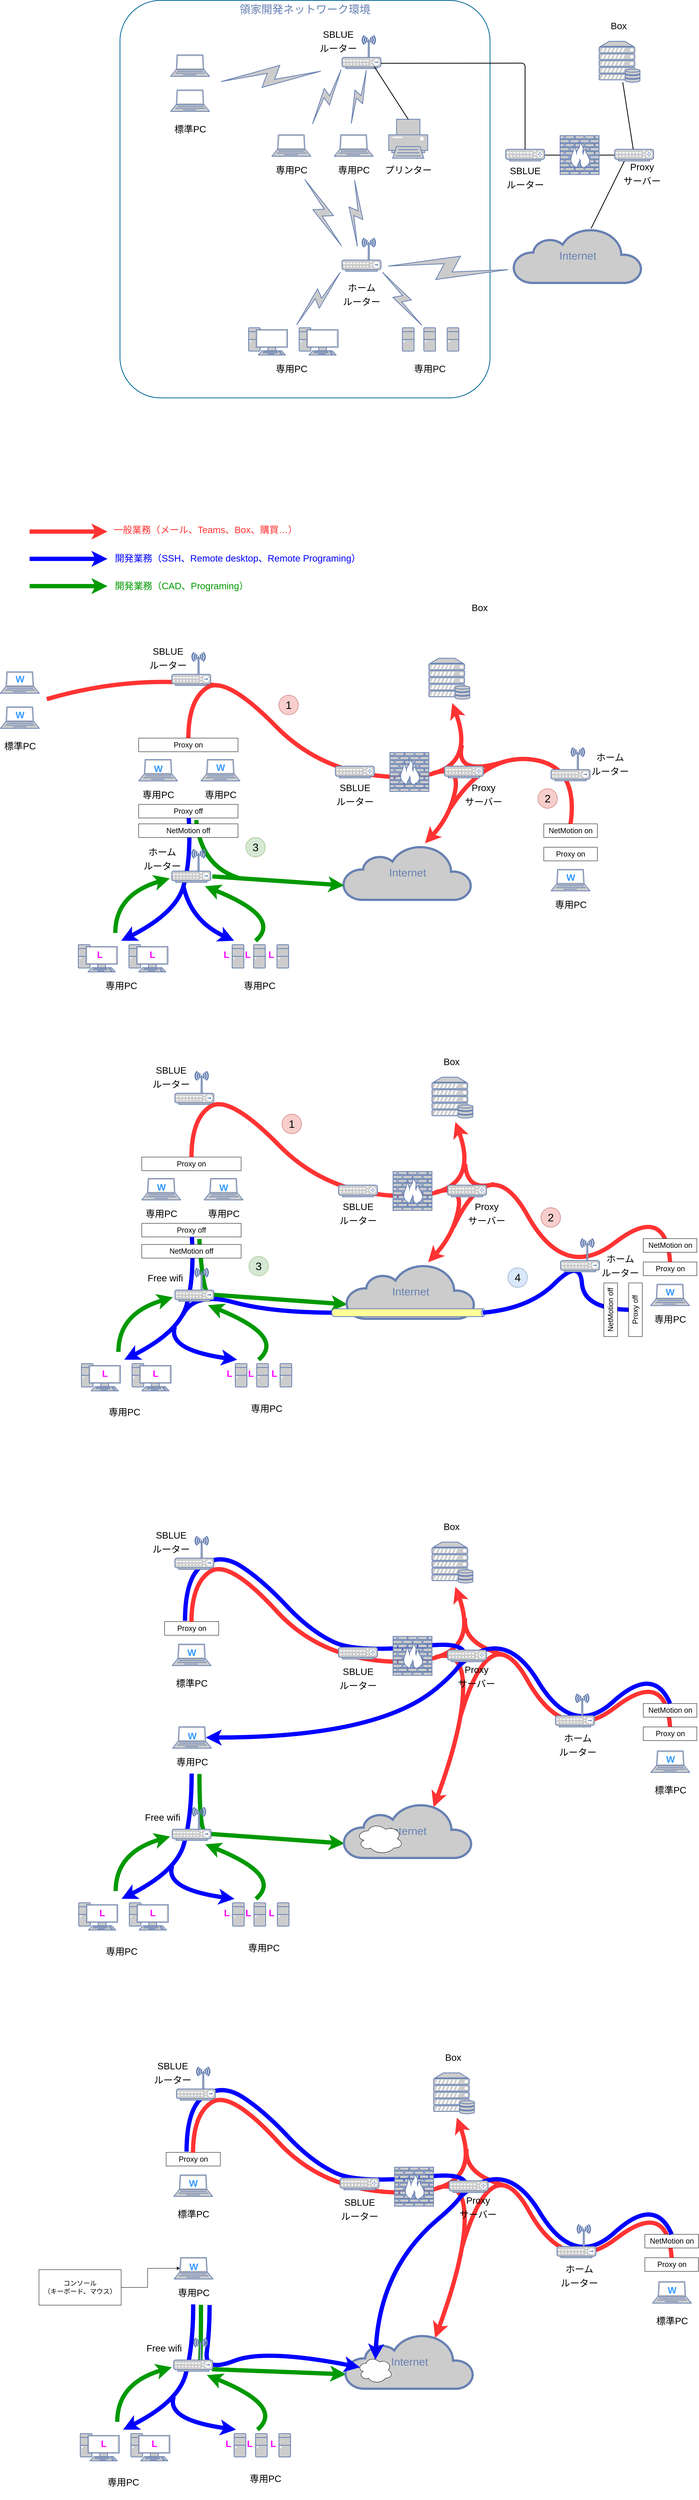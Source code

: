 <mxfile version="24.2.7" type="github">
  <diagram name="Page-1" id="bfe91b75-5d2c-26a0-9c1d-138518896778">
    <mxGraphModel dx="3555" dy="1452" grid="0" gridSize="10" guides="1" tooltips="1" connect="1" arrows="1" fold="1" page="0" pageScale="1" pageWidth="1100" pageHeight="850" background="none" math="0" shadow="0">
      <root>
        <mxCell id="0" />
        <mxCell id="1" parent="0" />
        <mxCell id="7c3789c024ecab99-81" value="領家開発ネットワーク環境" style="rounded=1;whiteSpace=wrap;html=1;shadow=0;comic=0;strokeColor=#036897;strokeWidth=2;fillColor=none;fontFamily=Verdana;fontSize=28;fontColor=#6881B3;align=center;arcSize=11;verticalAlign=top;" parent="1" vertex="1">
          <mxGeometry x="-985" y="-210" width="950" height="1020" as="geometry" />
        </mxCell>
        <mxCell id="7c3789c024ecab99-55" style="edgeStyle=none;html=1;labelBackgroundColor=none;endArrow=none;endFill=0;strokeWidth=2;fontFamily=Verdana;fontSize=28;fontColor=#6881B3;" parent="1" source="7c3789c024ecab99-8" target="7c3789c024ecab99-54" edge="1">
          <mxGeometry relative="1" as="geometry">
            <mxPoint x="365" y="127.0" as="targetPoint" />
          </mxGeometry>
        </mxCell>
        <mxCell id="7c3789c024ecab99-8" value="" style="fontColor=#0066CC;verticalAlign=top;verticalLabelPosition=bottom;labelPosition=center;align=center;html=1;fillColor=#CCCCCC;strokeColor=#6881B3;gradientColor=none;gradientDirection=north;strokeWidth=2;shape=mxgraph.networks.firewall;rounded=0;shadow=0;comic=0;" parent="1" vertex="1">
          <mxGeometry x="145" y="137" width="100" height="100" as="geometry" />
        </mxCell>
        <mxCell id="7c3789c024ecab99-52" style="edgeStyle=none;html=1;labelBackgroundColor=none;endArrow=none;endFill=0;strokeWidth=2;fontFamily=Verdana;fontSize=15;fontColor=#036897;" parent="1" source="7c3789c024ecab99-10" target="7c3789c024ecab99-8" edge="1">
          <mxGeometry relative="1" as="geometry">
            <mxPoint x="255.0" y="207" as="targetPoint" />
          </mxGeometry>
        </mxCell>
        <mxCell id="7c3789c024ecab99-10" value="" style="fontColor=#0066CC;verticalAlign=top;verticalLabelPosition=bottom;labelPosition=center;align=center;html=1;fillColor=#CCCCCC;strokeColor=#6881B3;gradientColor=none;gradientDirection=north;strokeWidth=2;shape=mxgraph.networks.router;rounded=0;shadow=0;comic=0;" parent="1" vertex="1">
          <mxGeometry x="5" y="172" width="100" height="30" as="geometry" />
        </mxCell>
        <mxCell id="7c3789c024ecab99-6" value="" style="fontColor=#0066CC;verticalAlign=top;verticalLabelPosition=bottom;labelPosition=center;align=center;html=1;fillColor=#CCCCCC;strokeColor=#6881B3;gradientColor=none;gradientDirection=north;strokeWidth=2;shape=mxgraph.networks.printer;rounded=0;shadow=0;comic=0;" parent="1" vertex="1">
          <mxGeometry x="-295.0" y="95" width="100" height="100" as="geometry" />
        </mxCell>
        <mxCell id="7c3789c024ecab99-9" value="" style="fontColor=#0066CC;verticalAlign=top;verticalLabelPosition=bottom;labelPosition=center;align=center;html=1;fillColor=#CCCCCC;strokeColor=#6881B3;gradientColor=none;gradientDirection=north;strokeWidth=2;shape=mxgraph.networks.wireless_hub;rounded=0;shadow=0;comic=0;" parent="1" vertex="1">
          <mxGeometry x="-415.0" y="-120" width="100" height="85" as="geometry" />
        </mxCell>
        <mxCell id="7c3789c024ecab99-30" value="" style="fontColor=#0066CC;verticalAlign=top;verticalLabelPosition=bottom;labelPosition=center;align=center;html=1;fillColor=#CCCCCC;strokeColor=#6881B3;gradientColor=none;gradientDirection=north;strokeWidth=2;shape=mxgraph.networks.wireless_hub;rounded=0;shadow=0;comic=0;" parent="1" vertex="1">
          <mxGeometry x="-415.0" y="400" width="100" height="85" as="geometry" />
        </mxCell>
        <mxCell id="7c3789c024ecab99-53" value="Internet" style="html=1;fillColor=#CCCCCC;strokeColor=#6881B3;gradientColor=none;gradientDirection=north;strokeWidth=2;shape=mxgraph.networks.cloud;fontColor=#6881B3;rounded=0;shadow=0;comic=0;align=center;fontSize=28;" parent="1" vertex="1">
          <mxGeometry x="25" y="375" width="330" height="140" as="geometry" />
        </mxCell>
        <mxCell id="7c3789c024ecab99-56" style="edgeStyle=none;html=1;labelBackgroundColor=none;endArrow=none;endFill=0;strokeWidth=2;fontFamily=Verdana;fontSize=28;fontColor=#6881B3;exitX=0.251;exitY=1;exitDx=0;exitDy=0;exitPerimeter=0;" parent="1" source="7c3789c024ecab99-54" target="7c3789c024ecab99-53" edge="1">
          <mxGeometry relative="1" as="geometry">
            <mxPoint x="355" y="200" as="sourcePoint" />
          </mxGeometry>
        </mxCell>
        <mxCell id="7c3789c024ecab99-54" value="" style="fontColor=#0066CC;verticalAlign=top;verticalLabelPosition=bottom;labelPosition=center;align=center;html=1;fillColor=#CCCCCC;strokeColor=#6881B3;gradientColor=none;gradientDirection=north;strokeWidth=2;shape=mxgraph.networks.router;rounded=0;shadow=0;comic=0;" parent="1" vertex="1">
          <mxGeometry x="285" y="172" width="100" height="30" as="geometry" />
        </mxCell>
        <mxCell id="7c3789c024ecab99-59" style="edgeStyle=none;html=1;labelBackgroundColor=none;endArrow=none;endFill=0;strokeWidth=2;fontFamily=Verdana;fontSize=28;fontColor=#6881B3;" parent="1" source="7c3789c024ecab99-58" target="7c3789c024ecab99-54" edge="1">
          <mxGeometry relative="1" as="geometry">
            <mxPoint x="275" y="117" as="targetPoint" />
          </mxGeometry>
        </mxCell>
        <mxCell id="7c3789c024ecab99-58" value="" style="fontColor=#0066CC;verticalAlign=top;verticalLabelPosition=bottom;labelPosition=center;align=center;html=1;fillColor=#CCCCCC;strokeColor=#6881B3;gradientColor=none;gradientDirection=north;strokeWidth=2;shape=mxgraph.networks.server_storage;rounded=0;shadow=0;comic=0;" parent="1" vertex="1">
          <mxGeometry x="245" y="-105" width="105" height="105" as="geometry" />
        </mxCell>
        <mxCell id="3SPEe0byowuw1gI_Q946-4" value="" style="html=1;outlineConnect=0;fillColor=#CCCCCC;strokeColor=#6881B3;gradientColor=none;gradientDirection=north;strokeWidth=2;shape=mxgraph.networks.comm_link_edge;html=1;rounded=0;entryX=0.645;entryY=0.958;entryDx=0;entryDy=0;entryPerimeter=0;exitX=0.416;exitY=0.054;exitDx=0;exitDy=0;exitPerimeter=0;" parent="1" target="7c3789c024ecab99-9" edge="1">
          <mxGeometry width="100" height="100" relative="1" as="geometry">
            <mxPoint x="-393.4" y="113.78" as="sourcePoint" />
            <mxPoint x="-446.96" y="10.0" as="targetPoint" />
          </mxGeometry>
        </mxCell>
        <mxCell id="3SPEe0byowuw1gI_Q946-7" value="" style="html=1;outlineConnect=0;fillColor=#CCCCCC;strokeColor=#6881B3;gradientColor=none;gradientDirection=north;strokeWidth=2;shape=mxgraph.networks.comm_link_edge;html=1;rounded=0;entryX=0.02;entryY=0.94;entryDx=0;entryDy=0;entryPerimeter=0;exitX=1;exitY=0.07;exitDx=0;exitDy=0;exitPerimeter=0;" parent="1" target="7c3789c024ecab99-9" edge="1">
          <mxGeometry width="100" height="100" relative="1" as="geometry">
            <mxPoint x="-495" y="114.9" as="sourcePoint" />
            <mxPoint x="-435" y="-33.765" as="targetPoint" />
          </mxGeometry>
        </mxCell>
        <mxCell id="3SPEe0byowuw1gI_Q946-10" value="&lt;p style=&quot;line-height: 100%;&quot;&gt;専用PC&lt;br&gt;&lt;/p&gt;" style="text;html=1;align=center;verticalAlign=middle;resizable=0;points=[];autosize=1;strokeColor=none;fillColor=none;fontSize=24;" parent="1" vertex="1">
          <mxGeometry x="-435" y="180" width="100" height="90" as="geometry" />
        </mxCell>
        <mxCell id="3SPEe0byowuw1gI_Q946-13" value="&lt;p style=&quot;line-height: 100%;&quot;&gt;専用PC&lt;br&gt;&lt;/p&gt;" style="text;html=1;align=center;verticalAlign=middle;resizable=0;points=[];autosize=1;strokeColor=none;fillColor=none;fontSize=24;" parent="1" vertex="1">
          <mxGeometry x="-595" y="180" width="100" height="90" as="geometry" />
        </mxCell>
        <mxCell id="3SPEe0byowuw1gI_Q946-17" value="&lt;p style=&quot;line-height: 100%;&quot;&gt;プリンター&lt;/p&gt;" style="text;html=1;align=center;verticalAlign=middle;resizable=0;points=[];autosize=1;strokeColor=none;fillColor=none;fontSize=24;" parent="1" vertex="1">
          <mxGeometry x="-315" y="180" width="140" height="90" as="geometry" />
        </mxCell>
        <mxCell id="3SPEe0byowuw1gI_Q946-18" value="&lt;p style=&quot;line-height: 50%;&quot;&gt;SBLUE&lt;/p&gt;&lt;p style=&quot;line-height: 50%;&quot;&gt;ルーター&lt;/p&gt;" style="text;html=1;align=center;verticalAlign=middle;resizable=0;points=[];autosize=1;strokeColor=none;fillColor=none;fontSize=24;" parent="1" vertex="1">
          <mxGeometry x="-485" y="-160" width="120" height="110" as="geometry" />
        </mxCell>
        <mxCell id="3SPEe0byowuw1gI_Q946-19" value="&lt;p style=&quot;line-height: 50%;&quot;&gt;SBLUE&lt;/p&gt;&lt;p style=&quot;line-height: 50%;&quot;&gt;ルーター&lt;br&gt;&lt;/p&gt;" style="text;html=1;align=center;verticalAlign=middle;resizable=0;points=[];autosize=1;strokeColor=none;fillColor=none;fontSize=24;" parent="1" vertex="1">
          <mxGeometry x="-5" y="190" width="120" height="110" as="geometry" />
        </mxCell>
        <mxCell id="3SPEe0byowuw1gI_Q946-20" value="&lt;p style=&quot;line-height: 50%;&quot;&gt;Proxy&lt;/p&gt;&lt;p style=&quot;line-height: 50%;&quot;&gt;サーバー&lt;/p&gt;" style="text;html=1;align=center;verticalAlign=middle;resizable=0;points=[];autosize=1;strokeColor=none;fillColor=none;fontSize=24;" parent="1" vertex="1">
          <mxGeometry x="295" y="180" width="120" height="110" as="geometry" />
        </mxCell>
        <mxCell id="3SPEe0byowuw1gI_Q946-21" value="&lt;p style=&quot;line-height: 50%;&quot;&gt;Box&lt;/p&gt;" style="text;html=1;align=center;verticalAlign=middle;resizable=0;points=[];autosize=1;strokeColor=none;fillColor=none;fontSize=24;" parent="1" vertex="1">
          <mxGeometry x="265" y="-180" width="60" height="70" as="geometry" />
        </mxCell>
        <mxCell id="3SPEe0byowuw1gI_Q946-26" value="&lt;p style=&quot;line-height: 50%;&quot;&gt;&lt;span style=&quot;background-color: initial;&quot;&gt;ホーム&lt;/span&gt;&lt;/p&gt;&lt;p style=&quot;line-height: 50%;&quot;&gt;&lt;span style=&quot;background-color: initial;&quot;&gt;ルーター&lt;/span&gt;&lt;/p&gt;" style="text;html=1;align=center;verticalAlign=middle;resizable=0;points=[];autosize=1;strokeColor=none;fillColor=none;fontSize=24;" parent="1" vertex="1">
          <mxGeometry x="-425" y="490" width="120" height="110" as="geometry" />
        </mxCell>
        <mxCell id="3SPEe0byowuw1gI_Q946-28" value="" style="html=1;outlineConnect=0;fillColor=#CCCCCC;strokeColor=#6881B3;gradientColor=none;gradientDirection=north;strokeWidth=2;shape=mxgraph.networks.comm_link_edge;html=1;rounded=0;entryX=0.475;entryY=1.016;entryDx=0;entryDy=0;entryPerimeter=0;exitX=0.357;exitY=0.716;exitDx=0;exitDy=0;exitPerimeter=0;" parent="1" edge="1">
          <mxGeometry width="100" height="100" relative="1" as="geometry">
            <mxPoint x="-375.06" y="430.86" as="sourcePoint" />
            <mxPoint x="-383.26" y="241.44" as="targetPoint" />
          </mxGeometry>
        </mxCell>
        <mxCell id="3SPEe0byowuw1gI_Q946-29" value="" style="html=1;outlineConnect=0;fillColor=#CCCCCC;strokeColor=#6881B3;gradientColor=none;gradientDirection=north;strokeWidth=2;shape=mxgraph.networks.comm_link_edge;html=1;rounded=0;exitX=0;exitY=0.7;exitDx=0;exitDy=0;exitPerimeter=0;" parent="1" edge="1">
          <mxGeometry width="100" height="100" relative="1" as="geometry">
            <mxPoint x="-410.76" y="429.5" as="sourcePoint" />
            <mxPoint x="-515.813" y="240" as="targetPoint" />
          </mxGeometry>
        </mxCell>
        <mxCell id="3SPEe0byowuw1gI_Q946-33" style="edgeStyle=none;html=1;labelBackgroundColor=none;endArrow=none;endFill=0;strokeWidth=2;fontFamily=Verdana;fontSize=28;fontColor=#6881B3;exitX=0.5;exitY=0;exitDx=0;exitDy=0;exitPerimeter=0;entryX=1.004;entryY=0.84;entryDx=0;entryDy=0;entryPerimeter=0;" parent="1" source="7c3789c024ecab99-10" target="7c3789c024ecab99-9" edge="1">
          <mxGeometry relative="1" as="geometry">
            <mxPoint x="174.4" y="-49.76" as="sourcePoint" />
            <mxPoint x="-164.6" y="-49.76" as="targetPoint" />
            <Array as="points">
              <mxPoint x="55" y="-49" />
            </Array>
          </mxGeometry>
        </mxCell>
        <mxCell id="3SPEe0byowuw1gI_Q946-36" value="" style="fontColor=#0066CC;verticalAlign=top;verticalLabelPosition=bottom;labelPosition=center;align=center;html=1;outlineConnect=0;fillColor=#CCCCCC;strokeColor=#6881B3;gradientColor=none;gradientDirection=north;strokeWidth=2;shape=mxgraph.networks.laptop;" parent="1" vertex="1">
          <mxGeometry x="-855" y="-70" width="100" height="55" as="geometry" />
        </mxCell>
        <mxCell id="3SPEe0byowuw1gI_Q946-39" value="" style="fontColor=#0066CC;verticalAlign=top;verticalLabelPosition=bottom;labelPosition=center;align=center;html=1;outlineConnect=0;fillColor=#CCCCCC;strokeColor=#6881B3;gradientColor=none;gradientDirection=north;strokeWidth=2;shape=mxgraph.networks.pc;" parent="1" vertex="1">
          <mxGeometry x="-655" y="630" width="100" height="70" as="geometry" />
        </mxCell>
        <mxCell id="3SPEe0byowuw1gI_Q946-40" value="" style="fontColor=#0066CC;verticalAlign=top;verticalLabelPosition=bottom;labelPosition=center;align=center;html=1;outlineConnect=0;fillColor=#CCCCCC;strokeColor=#6881B3;gradientColor=none;gradientDirection=north;strokeWidth=2;shape=mxgraph.networks.desktop_pc;" parent="1" vertex="1">
          <mxGeometry x="-260" y="630" width="30" height="60" as="geometry" />
        </mxCell>
        <mxCell id="3SPEe0byowuw1gI_Q946-41" value="" style="fontColor=#0066CC;verticalAlign=top;verticalLabelPosition=bottom;labelPosition=center;align=center;html=1;outlineConnect=0;fillColor=#CCCCCC;strokeColor=#6881B3;gradientColor=none;gradientDirection=north;strokeWidth=2;shape=mxgraph.networks.laptop;" parent="1" vertex="1">
          <mxGeometry x="-595" y="135" width="100" height="55" as="geometry" />
        </mxCell>
        <mxCell id="3SPEe0byowuw1gI_Q946-42" value="" style="fontColor=#0066CC;verticalAlign=top;verticalLabelPosition=bottom;labelPosition=center;align=center;html=1;outlineConnect=0;fillColor=#CCCCCC;strokeColor=#6881B3;gradientColor=none;gradientDirection=north;strokeWidth=2;shape=mxgraph.networks.laptop;" parent="1" vertex="1">
          <mxGeometry x="-435" y="135" width="100" height="55" as="geometry" />
        </mxCell>
        <mxCell id="3SPEe0byowuw1gI_Q946-43" value="" style="html=1;outlineConnect=0;fillColor=#CCCCCC;strokeColor=#6881B3;gradientColor=none;gradientDirection=north;strokeWidth=2;shape=mxgraph.networks.comm_link_edge;html=1;rounded=0;entryX=0.02;entryY=0.94;entryDx=0;entryDy=0;entryPerimeter=0;" parent="1" target="7c3789c024ecab99-30" edge="1">
          <mxGeometry width="100" height="100" relative="1" as="geometry">
            <mxPoint x="-537.859" y="630" as="sourcePoint" />
            <mxPoint x="-430" y="459.5" as="targetPoint" />
          </mxGeometry>
        </mxCell>
        <mxCell id="3SPEe0byowuw1gI_Q946-44" value="" style="html=1;outlineConnect=0;fillColor=#CCCCCC;strokeColor=#6881B3;gradientColor=none;gradientDirection=north;strokeWidth=2;shape=mxgraph.networks.comm_link_edge;html=1;rounded=0;entryX=0.98;entryY=0.94;entryDx=0;entryDy=0;entryPerimeter=0;exitX=0.02;exitY=0.02;exitDx=0;exitDy=0;exitPerimeter=0;" parent="1" source="3SPEe0byowuw1gI_Q946-48" target="7c3789c024ecab99-30" edge="1">
          <mxGeometry width="100" height="100" relative="1" as="geometry">
            <mxPoint x="-254.999" y="630" as="sourcePoint" />
            <mxPoint x="-147.14" y="459.5" as="targetPoint" />
          </mxGeometry>
        </mxCell>
        <mxCell id="3SPEe0byowuw1gI_Q946-45" value="&lt;p style=&quot;line-height: 100%;&quot;&gt;専用PC&lt;br&gt;&lt;/p&gt;" style="text;html=1;align=center;verticalAlign=middle;resizable=0;points=[];autosize=1;strokeColor=none;fillColor=none;fontSize=24;" parent="1" vertex="1">
          <mxGeometry x="-595" y="690" width="100" height="90" as="geometry" />
        </mxCell>
        <mxCell id="3SPEe0byowuw1gI_Q946-46" value="&lt;p style=&quot;line-height: 100%;&quot;&gt;専用PC&lt;br&gt;&lt;/p&gt;" style="text;html=1;align=center;verticalAlign=middle;resizable=0;points=[];autosize=1;strokeColor=none;fillColor=none;fontSize=24;" parent="1" vertex="1">
          <mxGeometry x="-240" y="690" width="100" height="90" as="geometry" />
        </mxCell>
        <mxCell id="3SPEe0byowuw1gI_Q946-47" value="" style="fontColor=#0066CC;verticalAlign=top;verticalLabelPosition=bottom;labelPosition=center;align=center;html=1;outlineConnect=0;fillColor=#CCCCCC;strokeColor=#6881B3;gradientColor=none;gradientDirection=north;strokeWidth=2;shape=mxgraph.networks.pc;" parent="1" vertex="1">
          <mxGeometry x="-525" y="630" width="100" height="70" as="geometry" />
        </mxCell>
        <mxCell id="3SPEe0byowuw1gI_Q946-48" value="" style="fontColor=#0066CC;verticalAlign=top;verticalLabelPosition=bottom;labelPosition=center;align=center;html=1;outlineConnect=0;fillColor=#CCCCCC;strokeColor=#6881B3;gradientColor=none;gradientDirection=north;strokeWidth=2;shape=mxgraph.networks.desktop_pc;" parent="1" vertex="1">
          <mxGeometry x="-205" y="630" width="30" height="60" as="geometry" />
        </mxCell>
        <mxCell id="3SPEe0byowuw1gI_Q946-49" value="" style="fontColor=#0066CC;verticalAlign=top;verticalLabelPosition=bottom;labelPosition=center;align=center;html=1;outlineConnect=0;fillColor=#CCCCCC;strokeColor=#6881B3;gradientColor=none;gradientDirection=north;strokeWidth=2;shape=mxgraph.networks.desktop_pc;" parent="1" vertex="1">
          <mxGeometry x="-145" y="630" width="30" height="60" as="geometry" />
        </mxCell>
        <mxCell id="3SPEe0byowuw1gI_Q946-51" value="" style="html=1;outlineConnect=0;fillColor=#CCCCCC;strokeColor=#6881B3;gradientColor=none;gradientDirection=north;strokeWidth=2;shape=mxgraph.networks.comm_link_edge;html=1;rounded=0;exitX=1;exitY=0.07;exitDx=0;exitDy=0;exitPerimeter=0;" parent="1" edge="1">
          <mxGeometry width="100" height="100" relative="1" as="geometry">
            <mxPoint x="-740" y="-1.137e-13" as="sourcePoint" />
            <mxPoint x="-455" y="-30" as="targetPoint" />
          </mxGeometry>
        </mxCell>
        <mxCell id="R_TfwoHonHVuo36BQs9o-2" style="edgeStyle=none;html=1;labelBackgroundColor=none;endArrow=none;endFill=0;strokeWidth=2;fontFamily=Verdana;fontSize=28;fontColor=#6881B3;exitX=0.5;exitY=0;exitDx=0;exitDy=0;exitPerimeter=0;entryX=0.825;entryY=0.935;entryDx=0;entryDy=0;entryPerimeter=0;" parent="1" source="7c3789c024ecab99-6" target="7c3789c024ecab99-9" edge="1">
          <mxGeometry relative="1" as="geometry">
            <mxPoint x="104.98" y="20.24" as="sourcePoint" />
            <mxPoint x="-234.02" y="20.24" as="targetPoint" />
          </mxGeometry>
        </mxCell>
        <mxCell id="4IGNiM-34fkrPoC61u_h-1" value="" style="group" parent="1" vertex="1" connectable="0">
          <mxGeometry x="-855" y="20" width="100" height="145" as="geometry" />
        </mxCell>
        <mxCell id="3SPEe0byowuw1gI_Q946-25" value="&lt;p style=&quot;line-height: 100%;&quot;&gt;標準PC&lt;br&gt;&lt;/p&gt;" style="text;html=1;align=center;verticalAlign=middle;resizable=0;points=[];autosize=1;strokeColor=none;fillColor=none;fontSize=24;" parent="4IGNiM-34fkrPoC61u_h-1" vertex="1">
          <mxGeometry y="55" width="100" height="90" as="geometry" />
        </mxCell>
        <mxCell id="3SPEe0byowuw1gI_Q946-35" value="" style="fontColor=#0066CC;verticalAlign=top;verticalLabelPosition=bottom;labelPosition=center;align=center;html=1;outlineConnect=0;fillColor=#CCCCCC;strokeColor=#6881B3;gradientColor=none;gradientDirection=north;strokeWidth=2;shape=mxgraph.networks.laptop;" parent="4IGNiM-34fkrPoC61u_h-1" vertex="1">
          <mxGeometry width="100" height="55" as="geometry" />
        </mxCell>
        <mxCell id="3SPEe0byowuw1gI_Q946-74" value="&lt;p style=&quot;line-height: 50%;&quot;&gt;Box&lt;/p&gt;" style="text;html=1;align=center;verticalAlign=middle;resizable=0;points=[];autosize=1;strokeColor=none;fillColor=none;fontSize=24;" parent="1" vertex="1">
          <mxGeometry x="-92" y="1313" width="60" height="70" as="geometry" />
        </mxCell>
        <mxCell id="3SPEe0byowuw1gI_Q946-111" value="" style="endArrow=classic;html=1;rounded=0;strokeWidth=11;strokeColor=#FF3333;" parent="1" edge="1">
          <mxGeometry width="50" height="50" relative="1" as="geometry">
            <mxPoint x="-1217" y="1153" as="sourcePoint" />
            <mxPoint x="-1017" y="1153" as="targetPoint" />
          </mxGeometry>
        </mxCell>
        <mxCell id="3SPEe0byowuw1gI_Q946-112" value="&lt;font color=&quot;#ff3333&quot; style=&quot;font-size: 24px;&quot;&gt;一般業務（メール、Teams、Box、購買…）&lt;/font&gt;" style="edgeLabel;html=1;align=center;verticalAlign=middle;resizable=0;points=[];" parent="3SPEe0byowuw1gI_Q946-111" vertex="1" connectable="0">
          <mxGeometry x="0.163" y="7" relative="1" as="geometry">
            <mxPoint x="334" y="3" as="offset" />
          </mxGeometry>
        </mxCell>
        <mxCell id="3SPEe0byowuw1gI_Q946-113" value="" style="endArrow=classic;html=1;rounded=0;strokeWidth=11;strokeColor=#0000FF;" parent="1" edge="1">
          <mxGeometry width="50" height="50" relative="1" as="geometry">
            <mxPoint x="-1217" y="1223" as="sourcePoint" />
            <mxPoint x="-1017" y="1223" as="targetPoint" />
          </mxGeometry>
        </mxCell>
        <mxCell id="3SPEe0byowuw1gI_Q946-114" value="&lt;font color=&quot;#0000ff&quot; style=&quot;font-size: 24px;&quot;&gt;開発業務（SSH、Remote desktop、&lt;/font&gt;&lt;span style=&quot;color: rgb(0, 0, 255); font-size: 24px;&quot;&gt;Remote&amp;nbsp;&lt;/span&gt;&lt;font color=&quot;#0000ff&quot; style=&quot;font-size: 24px;&quot;&gt;Programing）&lt;/font&gt;" style="edgeLabel;html=1;align=center;verticalAlign=middle;resizable=0;points=[];" parent="3SPEe0byowuw1gI_Q946-113" vertex="1" connectable="0">
          <mxGeometry x="0.163" y="7" relative="1" as="geometry">
            <mxPoint x="417" y="6" as="offset" />
          </mxGeometry>
        </mxCell>
        <mxCell id="R_TfwoHonHVuo36BQs9o-76" value="" style="endArrow=classic;html=1;rounded=0;strokeWidth=11;strokeColor=#009900;" parent="1" edge="1">
          <mxGeometry width="50" height="50" relative="1" as="geometry">
            <mxPoint x="-1217" y="1293" as="sourcePoint" />
            <mxPoint x="-1017" y="1293" as="targetPoint" />
          </mxGeometry>
        </mxCell>
        <mxCell id="R_TfwoHonHVuo36BQs9o-77" value="&lt;font style=&quot;font-size: 24px;&quot;&gt;開発業務（CAD、Programing）&lt;/font&gt;" style="edgeLabel;html=1;align=center;verticalAlign=middle;resizable=0;points=[];fontColor=#009900;" parent="R_TfwoHonHVuo36BQs9o-76" vertex="1" connectable="0">
          <mxGeometry x="0.163" y="7" relative="1" as="geometry">
            <mxPoint x="273" y="7" as="offset" />
          </mxGeometry>
        </mxCell>
        <mxCell id="4IGNiM-34fkrPoC61u_h-8" value="" style="group" parent="1" vertex="1" connectable="0">
          <mxGeometry x="-1292" y="1423" width="1625" height="940" as="geometry" />
        </mxCell>
        <mxCell id="3SPEe0byowuw1gI_Q946-60" value="Internet" style="html=1;fillColor=#CCCCCC;strokeColor=#6881B3;gradientColor=none;gradientDirection=north;strokeWidth=2;shape=mxgraph.networks.cloud;fontColor=#6881B3;rounded=0;shadow=0;comic=0;align=center;fontSize=28;" parent="4IGNiM-34fkrPoC61u_h-8" vertex="1">
          <mxGeometry x="880" y="535" width="330" height="140" as="geometry" />
        </mxCell>
        <mxCell id="3SPEe0byowuw1gI_Q946-64" value="" style="fontColor=#0066CC;verticalAlign=top;verticalLabelPosition=bottom;labelPosition=center;align=center;html=1;fillColor=#CCCCCC;strokeColor=#6881B3;gradientColor=none;gradientDirection=north;strokeWidth=2;shape=mxgraph.networks.server_storage;rounded=0;shadow=0;comic=0;" parent="4IGNiM-34fkrPoC61u_h-8" vertex="1">
          <mxGeometry x="1100" y="55" width="105" height="105" as="geometry" />
        </mxCell>
        <mxCell id="3SPEe0byowuw1gI_Q946-68" value="&lt;p style=&quot;line-height: 100%;&quot;&gt;専用PC&lt;br&gt;&lt;/p&gt;" style="text;html=1;align=center;verticalAlign=middle;resizable=0;points=[];autosize=1;strokeColor=none;fillColor=none;fontSize=24;" parent="4IGNiM-34fkrPoC61u_h-8" vertex="1">
          <mxGeometry x="515" y="360" width="100" height="90" as="geometry" />
        </mxCell>
        <mxCell id="3SPEe0byowuw1gI_Q946-69" value="&lt;p style=&quot;line-height: 100%;&quot;&gt;専用PC&lt;br&gt;&lt;/p&gt;" style="text;html=1;align=center;verticalAlign=middle;resizable=0;points=[];autosize=1;strokeColor=none;fillColor=none;fontSize=24;" parent="4IGNiM-34fkrPoC61u_h-8" vertex="1">
          <mxGeometry x="355" y="360" width="100" height="90" as="geometry" />
        </mxCell>
        <mxCell id="3SPEe0byowuw1gI_Q946-71" value="&lt;p style=&quot;line-height: 50%;&quot;&gt;SBLUE&lt;/p&gt;&lt;p style=&quot;line-height: 50%;&quot;&gt;ルーター&lt;/p&gt;" style="text;html=1;align=center;verticalAlign=middle;resizable=0;points=[];autosize=1;strokeColor=none;fillColor=none;fontSize=24;" parent="4IGNiM-34fkrPoC61u_h-8" vertex="1">
          <mxGeometry x="370" width="120" height="110" as="geometry" />
        </mxCell>
        <mxCell id="3SPEe0byowuw1gI_Q946-72" value="&lt;p style=&quot;line-height: 50%;&quot;&gt;SBLUE&lt;/p&gt;&lt;p style=&quot;line-height: 50%;&quot;&gt;ルーター&lt;br&gt;&lt;/p&gt;" style="text;html=1;align=center;verticalAlign=middle;resizable=0;points=[];autosize=1;strokeColor=none;fillColor=none;fontSize=24;" parent="4IGNiM-34fkrPoC61u_h-8" vertex="1">
          <mxGeometry x="850" y="350" width="120" height="110" as="geometry" />
        </mxCell>
        <mxCell id="3SPEe0byowuw1gI_Q946-76" value="&lt;p style=&quot;line-height: 100%;&quot;&gt;標準PC&lt;br&gt;&lt;/p&gt;" style="text;html=1;align=center;verticalAlign=middle;resizable=0;points=[];autosize=1;strokeColor=none;fillColor=none;fontSize=24;" parent="4IGNiM-34fkrPoC61u_h-8" vertex="1">
          <mxGeometry y="235" width="100" height="90" as="geometry" />
        </mxCell>
        <mxCell id="3SPEe0byowuw1gI_Q946-77" value="&lt;p style=&quot;line-height: 50%;&quot;&gt;&lt;span style=&quot;background-color: initial;&quot;&gt;ホーム&lt;/span&gt;&lt;/p&gt;&lt;p style=&quot;line-height: 50%;&quot;&gt;&lt;span style=&quot;background-color: initial;&quot;&gt;ルーター&lt;/span&gt;&lt;/p&gt;" style="text;html=1;align=center;verticalAlign=middle;resizable=0;points=[];autosize=1;strokeColor=none;fillColor=none;fontSize=24;" parent="4IGNiM-34fkrPoC61u_h-8" vertex="1">
          <mxGeometry x="355" y="515" width="120" height="110" as="geometry" />
        </mxCell>
        <mxCell id="3SPEe0byowuw1gI_Q946-81" value="" style="fontColor=#0066CC;verticalAlign=top;verticalLabelPosition=bottom;labelPosition=center;align=center;html=1;outlineConnect=0;fillColor=#CCCCCC;strokeColor=#6881B3;gradientColor=none;gradientDirection=north;strokeWidth=2;shape=mxgraph.networks.laptop;" parent="4IGNiM-34fkrPoC61u_h-8" vertex="1">
          <mxGeometry y="180" width="100" height="55" as="geometry" />
        </mxCell>
        <mxCell id="3SPEe0byowuw1gI_Q946-82" value="" style="fontColor=#0066CC;verticalAlign=top;verticalLabelPosition=bottom;labelPosition=center;align=center;html=1;outlineConnect=0;fillColor=#CCCCCC;strokeColor=#6881B3;gradientColor=none;gradientDirection=north;strokeWidth=2;shape=mxgraph.networks.laptop;" parent="4IGNiM-34fkrPoC61u_h-8" vertex="1">
          <mxGeometry y="90" width="100" height="55" as="geometry" />
        </mxCell>
        <mxCell id="3SPEe0byowuw1gI_Q946-83" value="" style="fontColor=#0066CC;verticalAlign=top;verticalLabelPosition=bottom;labelPosition=center;align=center;html=1;outlineConnect=0;fillColor=#CCCCCC;strokeColor=#6881B3;gradientColor=none;gradientDirection=north;strokeWidth=2;shape=mxgraph.networks.pc;" parent="4IGNiM-34fkrPoC61u_h-8" vertex="1">
          <mxGeometry x="200" y="790" width="100" height="70" as="geometry" />
        </mxCell>
        <mxCell id="3SPEe0byowuw1gI_Q946-84" value="" style="fontColor=#0066CC;verticalAlign=top;verticalLabelPosition=bottom;labelPosition=center;align=center;html=1;outlineConnect=0;fillColor=#CCCCCC;strokeColor=#6881B3;gradientColor=none;gradientDirection=north;strokeWidth=2;shape=mxgraph.networks.desktop_pc;" parent="4IGNiM-34fkrPoC61u_h-8" vertex="1">
          <mxGeometry x="595" y="790" width="30" height="60" as="geometry" />
        </mxCell>
        <mxCell id="3SPEe0byowuw1gI_Q946-85" value="" style="fontColor=#0066CC;verticalAlign=top;verticalLabelPosition=bottom;labelPosition=center;align=center;html=1;outlineConnect=0;fillColor=#CCCCCC;strokeColor=#6881B3;gradientColor=none;gradientDirection=north;strokeWidth=2;shape=mxgraph.networks.laptop;" parent="4IGNiM-34fkrPoC61u_h-8" vertex="1">
          <mxGeometry x="355" y="315" width="100" height="55" as="geometry" />
        </mxCell>
        <mxCell id="3SPEe0byowuw1gI_Q946-86" value="" style="fontColor=#0066CC;verticalAlign=top;verticalLabelPosition=bottom;labelPosition=center;align=center;html=1;outlineConnect=0;fillColor=#CCCCCC;strokeColor=#6881B3;gradientColor=none;gradientDirection=north;strokeWidth=2;shape=mxgraph.networks.laptop;" parent="4IGNiM-34fkrPoC61u_h-8" vertex="1">
          <mxGeometry x="515" y="315" width="100" height="55" as="geometry" />
        </mxCell>
        <mxCell id="3SPEe0byowuw1gI_Q946-89" value="&lt;p style=&quot;line-height: 100%;&quot;&gt;専用PC&lt;br&gt;&lt;/p&gt;" style="text;html=1;align=center;verticalAlign=middle;resizable=0;points=[];autosize=1;strokeColor=none;fillColor=none;fontSize=24;" parent="4IGNiM-34fkrPoC61u_h-8" vertex="1">
          <mxGeometry x="260" y="850" width="100" height="90" as="geometry" />
        </mxCell>
        <mxCell id="3SPEe0byowuw1gI_Q946-90" value="&lt;p style=&quot;line-height: 100%;&quot;&gt;専用PC&lt;br&gt;&lt;/p&gt;" style="text;html=1;align=center;verticalAlign=middle;resizable=0;points=[];autosize=1;strokeColor=none;fillColor=none;fontSize=24;" parent="4IGNiM-34fkrPoC61u_h-8" vertex="1">
          <mxGeometry x="615" y="850" width="100" height="90" as="geometry" />
        </mxCell>
        <mxCell id="3SPEe0byowuw1gI_Q946-91" value="" style="fontColor=#0066CC;verticalAlign=top;verticalLabelPosition=bottom;labelPosition=center;align=center;html=1;outlineConnect=0;fillColor=#CCCCCC;strokeColor=#6881B3;gradientColor=none;gradientDirection=north;strokeWidth=2;shape=mxgraph.networks.pc;" parent="4IGNiM-34fkrPoC61u_h-8" vertex="1">
          <mxGeometry x="330" y="790" width="100" height="70" as="geometry" />
        </mxCell>
        <mxCell id="3SPEe0byowuw1gI_Q946-92" value="" style="fontColor=#0066CC;verticalAlign=top;verticalLabelPosition=bottom;labelPosition=center;align=center;html=1;outlineConnect=0;fillColor=#CCCCCC;strokeColor=#6881B3;gradientColor=none;gradientDirection=north;strokeWidth=2;shape=mxgraph.networks.desktop_pc;" parent="4IGNiM-34fkrPoC61u_h-8" vertex="1">
          <mxGeometry x="650" y="790" width="30" height="60" as="geometry" />
        </mxCell>
        <mxCell id="3SPEe0byowuw1gI_Q946-93" value="" style="fontColor=#0066CC;verticalAlign=top;verticalLabelPosition=bottom;labelPosition=center;align=center;html=1;outlineConnect=0;fillColor=#CCCCCC;strokeColor=#6881B3;gradientColor=none;gradientDirection=north;strokeWidth=2;shape=mxgraph.networks.desktop_pc;" parent="4IGNiM-34fkrPoC61u_h-8" vertex="1">
          <mxGeometry x="710" y="790" width="30" height="60" as="geometry" />
        </mxCell>
        <mxCell id="3SPEe0byowuw1gI_Q946-97" value="&lt;font style=&quot;font-size: 19px;&quot;&gt;Proxy on&lt;/font&gt;" style="rounded=0;whiteSpace=wrap;html=1;" parent="4IGNiM-34fkrPoC61u_h-8" vertex="1">
          <mxGeometry x="355" y="260" width="255" height="35" as="geometry" />
        </mxCell>
        <mxCell id="3SPEe0byowuw1gI_Q946-98" value="&lt;font style=&quot;font-size: 19px;&quot;&gt;Proxy off&lt;/font&gt;" style="rounded=0;whiteSpace=wrap;html=1;" parent="4IGNiM-34fkrPoC61u_h-8" vertex="1">
          <mxGeometry x="355" y="430" width="255" height="35" as="geometry" />
        </mxCell>
        <mxCell id="3SPEe0byowuw1gI_Q946-100" value="" style="curved=1;endArrow=classic;html=1;rounded=0;exitX=0.5;exitY=0;exitDx=0;exitDy=0;fontSize=12;textShadow=0;labelBorderColor=none;fillColor=#f8cecc;strokeColor=#FF3333;strokeWidth=11;" parent="4IGNiM-34fkrPoC61u_h-8" edge="1">
          <mxGeometry width="50" height="50" relative="1" as="geometry">
            <mxPoint x="482.5" y="260.0" as="sourcePoint" />
            <mxPoint x="1160" y="170" as="targetPoint" />
            <Array as="points">
              <mxPoint x="483" y="160" />
              <mxPoint x="580" y="100" />
              <mxPoint x="835" y="360" />
              <mxPoint x="1230" y="360" />
            </Array>
          </mxGeometry>
        </mxCell>
        <mxCell id="3SPEe0byowuw1gI_Q946-103" value="" style="curved=1;endArrow=classic;html=1;rounded=0;fontSize=12;textShadow=0;labelBorderColor=none;fillColor=#f8cecc;strokeColor=#FF3333;strokeWidth=11;" parent="4IGNiM-34fkrPoC61u_h-8" edge="1">
          <mxGeometry width="50" height="50" relative="1" as="geometry">
            <mxPoint x="1110" y="350" as="sourcePoint" />
            <mxPoint x="1090" y="530" as="targetPoint" />
            <Array as="points">
              <mxPoint x="1180" y="330" />
              <mxPoint x="1155" y="460" />
            </Array>
          </mxGeometry>
        </mxCell>
        <mxCell id="3SPEe0byowuw1gI_Q946-104" value="" style="curved=1;endArrow=classic;html=1;rounded=0;fontSize=12;textShadow=0;labelBorderColor=none;fillColor=#f8cecc;strokeColor=#0000FF;strokeWidth=11;" parent="4IGNiM-34fkrPoC61u_h-8" source="3SPEe0byowuw1gI_Q946-98" edge="1">
          <mxGeometry width="50" height="50" relative="1" as="geometry">
            <mxPoint x="480" y="470" as="sourcePoint" />
            <mxPoint x="310" y="780" as="targetPoint" />
            <Array as="points">
              <mxPoint x="490" y="570" />
              <mxPoint x="450" y="710" />
            </Array>
          </mxGeometry>
        </mxCell>
        <mxCell id="3SPEe0byowuw1gI_Q946-105" value="" style="curved=1;endArrow=classic;html=1;rounded=0;fontSize=12;textShadow=0;labelBorderColor=none;fillColor=#f8cecc;strokeColor=#0000FF;strokeWidth=11;" parent="4IGNiM-34fkrPoC61u_h-8" edge="1">
          <mxGeometry width="50" height="50" relative="1" as="geometry">
            <mxPoint x="470" y="640" as="sourcePoint" />
            <mxPoint x="600" y="780" as="targetPoint" />
            <Array as="points">
              <mxPoint x="490" y="730" />
            </Array>
          </mxGeometry>
        </mxCell>
        <mxCell id="3SPEe0byowuw1gI_Q946-107" value="" style="curved=1;endArrow=classic;html=1;rounded=0;fontSize=12;textShadow=0;labelBorderColor=none;fillColor=#f8cecc;strokeColor=#009900;strokeWidth=11;endFill=1;" parent="4IGNiM-34fkrPoC61u_h-8" edge="1">
          <mxGeometry width="50" height="50" relative="1" as="geometry">
            <mxPoint x="655" y="780" as="sourcePoint" />
            <mxPoint x="525" y="640" as="targetPoint" />
            <Array as="points">
              <mxPoint x="725" y="720" />
            </Array>
          </mxGeometry>
        </mxCell>
        <mxCell id="3SPEe0byowuw1gI_Q946-108" value="" style="curved=1;endArrow=none;html=1;rounded=0;fontSize=12;textShadow=0;labelBorderColor=none;fillColor=#f8cecc;strokeColor=#009900;strokeWidth=11;exitX=0.579;exitY=1.149;exitDx=0;exitDy=0;exitPerimeter=0;endFill=0;" parent="4IGNiM-34fkrPoC61u_h-8" source="3SPEe0byowuw1gI_Q946-98" edge="1">
          <mxGeometry width="50" height="50" relative="1" as="geometry">
            <mxPoint x="515" y="480" as="sourcePoint" />
            <mxPoint x="615" y="620" as="targetPoint" />
            <Array as="points">
              <mxPoint x="515" y="590" />
            </Array>
          </mxGeometry>
        </mxCell>
        <mxCell id="3SPEe0byowuw1gI_Q946-109" value="" style="curved=1;endArrow=none;html=1;rounded=0;fontSize=12;textShadow=0;labelBorderColor=none;fillColor=#f8cecc;strokeColor=#FF3333;strokeWidth=11;endFill=0;" parent="4IGNiM-34fkrPoC61u_h-8" edge="1">
          <mxGeometry width="50" height="50" relative="1" as="geometry">
            <mxPoint x="119.01" y="160" as="sourcePoint" />
            <mxPoint x="560" y="125.23" as="targetPoint" />
            <Array as="points">
              <mxPoint x="340" y="95.23" />
            </Array>
          </mxGeometry>
        </mxCell>
        <mxCell id="R_TfwoHonHVuo36BQs9o-74" value="" style="curved=1;endArrow=classic;html=1;rounded=0;fontSize=12;textShadow=0;labelBorderColor=none;fillColor=#f8cecc;strokeColor=#009900;strokeWidth=11;endFill=1;" parent="4IGNiM-34fkrPoC61u_h-8" edge="1">
          <mxGeometry width="50" height="50" relative="1" as="geometry">
            <mxPoint x="295" y="760" as="sourcePoint" />
            <mxPoint x="435" y="620" as="targetPoint" />
            <Array as="points">
              <mxPoint x="295" y="660" />
            </Array>
          </mxGeometry>
        </mxCell>
        <mxCell id="R_TfwoHonHVuo36BQs9o-75" value="" style="endArrow=classic;html=1;rounded=0;exitX=1.041;exitY=0.822;exitDx=0;exitDy=0;exitPerimeter=0;entryX=0.008;entryY=0.735;entryDx=0;entryDy=0;entryPerimeter=0;strokeWidth=11;strokeColor=#009900;" parent="4IGNiM-34fkrPoC61u_h-8" source="3SPEe0byowuw1gI_Q946-59" target="3SPEe0byowuw1gI_Q946-60" edge="1">
          <mxGeometry width="50" height="50" relative="1" as="geometry">
            <mxPoint x="765" y="340" as="sourcePoint" />
            <mxPoint x="815" y="290" as="targetPoint" />
          </mxGeometry>
        </mxCell>
        <mxCell id="T6BApimfSFjeVlqzS1vi-4" value="" style="group" parent="4IGNiM-34fkrPoC61u_h-8" vertex="1" connectable="0">
          <mxGeometry x="1413.75" y="597" width="100" height="135" as="geometry" />
        </mxCell>
        <mxCell id="T6BApimfSFjeVlqzS1vi-2" value="&lt;p style=&quot;line-height: 100%;&quot;&gt;専用PC&lt;br&gt;&lt;/p&gt;" style="text;html=1;align=center;verticalAlign=middle;resizable=0;points=[];autosize=1;strokeColor=none;fillColor=none;fontSize=24;" parent="T6BApimfSFjeVlqzS1vi-4" vertex="1">
          <mxGeometry y="45" width="100" height="90" as="geometry" />
        </mxCell>
        <mxCell id="T6BApimfSFjeVlqzS1vi-3" value="" style="fontColor=#0066CC;verticalAlign=top;verticalLabelPosition=bottom;labelPosition=center;align=center;html=1;outlineConnect=0;fillColor=#CCCCCC;strokeColor=#6881B3;gradientColor=none;gradientDirection=north;strokeWidth=2;shape=mxgraph.networks.laptop;" parent="T6BApimfSFjeVlqzS1vi-4" vertex="1">
          <mxGeometry width="100" height="55" as="geometry" />
        </mxCell>
        <mxCell id="T6BApimfSFjeVlqzS1vi-84" value="&lt;p style=&quot;line-height: 50%;&quot;&gt;W&lt;/p&gt;" style="text;html=1;align=center;verticalAlign=middle;resizable=0;points=[];autosize=1;strokeColor=none;fillColor=none;fontSize=24;fontStyle=1;fontColor=#3399FF;" parent="T6BApimfSFjeVlqzS1vi-4" vertex="1">
          <mxGeometry x="25" y="-15" width="50" height="70" as="geometry" />
        </mxCell>
        <mxCell id="T6BApimfSFjeVlqzS1vi-7" value="&lt;font style=&quot;font-size: 19px;&quot;&gt;Proxy on&lt;/font&gt;" style="rounded=0;whiteSpace=wrap;html=1;" parent="4IGNiM-34fkrPoC61u_h-8" vertex="1">
          <mxGeometry x="1395" y="540" width="137.5" height="35" as="geometry" />
        </mxCell>
        <mxCell id="T6BApimfSFjeVlqzS1vi-8" value="&lt;font style=&quot;font-size: 19px;&quot;&gt;NetMotion on&lt;/font&gt;" style="rounded=0;whiteSpace=wrap;html=1;" parent="4IGNiM-34fkrPoC61u_h-8" vertex="1">
          <mxGeometry x="1395" y="480" width="137.5" height="35" as="geometry" />
        </mxCell>
        <mxCell id="T6BApimfSFjeVlqzS1vi-9" value="" style="curved=1;endArrow=none;html=1;rounded=0;fontSize=12;textShadow=0;labelBorderColor=none;fillColor=#f8cecc;strokeColor=#FF3333;strokeWidth=11;exitX=0.5;exitY=0;exitDx=0;exitDy=0;endFill=0;" parent="4IGNiM-34fkrPoC61u_h-8" source="T6BApimfSFjeVlqzS1vi-8" edge="1">
          <mxGeometry width="50" height="50" relative="1" as="geometry">
            <mxPoint x="1315" y="165" as="sourcePoint" />
            <mxPoint x="1155" y="440" as="targetPoint" />
            <Array as="points">
              <mxPoint x="1485" y="330" />
              <mxPoint x="1245" y="300" />
            </Array>
          </mxGeometry>
        </mxCell>
        <mxCell id="T6BApimfSFjeVlqzS1vi-10" value="" style="curved=1;endArrow=none;html=1;rounded=0;fontSize=12;textShadow=0;labelBorderColor=none;fillColor=#f8cecc;strokeColor=#FF3333;strokeWidth=11;endFill=0;" parent="4IGNiM-34fkrPoC61u_h-8" edge="1">
          <mxGeometry width="50" height="50" relative="1" as="geometry">
            <mxPoint x="1295" y="320" as="sourcePoint" />
            <mxPoint x="1185" y="277.5" as="targetPoint" />
            <Array as="points">
              <mxPoint x="1165" y="360" />
            </Array>
          </mxGeometry>
        </mxCell>
        <mxCell id="T6BApimfSFjeVlqzS1vi-6" value="" style="fontColor=#0066CC;verticalAlign=top;verticalLabelPosition=bottom;labelPosition=center;align=center;html=1;fillColor=#CCCCCC;strokeColor=#6881B3;gradientColor=none;gradientDirection=north;strokeWidth=2;shape=mxgraph.networks.wireless_hub;rounded=0;shadow=0;comic=0;" parent="4IGNiM-34fkrPoC61u_h-8" vertex="1">
          <mxGeometry x="1413.75" y="284.5" width="100" height="85" as="geometry" />
        </mxCell>
        <mxCell id="3SPEe0byowuw1gI_Q946-73" value="&lt;p style=&quot;line-height: 50%;&quot;&gt;Proxy&lt;/p&gt;&lt;p style=&quot;line-height: 50%;&quot;&gt;サーバー&lt;/p&gt;" style="text;html=1;align=center;verticalAlign=middle;resizable=0;points=[];autosize=1;strokeColor=none;fillColor=none;fontSize=24;" parent="4IGNiM-34fkrPoC61u_h-8" vertex="1">
          <mxGeometry x="1180" y="350" width="120" height="110" as="geometry" />
        </mxCell>
        <mxCell id="3SPEe0byowuw1gI_Q946-62" value="" style="fontColor=#0066CC;verticalAlign=top;verticalLabelPosition=bottom;labelPosition=center;align=center;html=1;fillColor=#CCCCCC;strokeColor=#6881B3;gradientColor=none;gradientDirection=north;strokeWidth=2;shape=mxgraph.networks.router;rounded=0;shadow=0;comic=0;" parent="4IGNiM-34fkrPoC61u_h-8" vertex="1">
          <mxGeometry x="1140" y="332" width="100" height="30" as="geometry" />
        </mxCell>
        <mxCell id="3SPEe0byowuw1gI_Q946-56" value="" style="fontColor=#0066CC;verticalAlign=top;verticalLabelPosition=bottom;labelPosition=center;align=center;html=1;fillColor=#CCCCCC;strokeColor=#6881B3;gradientColor=none;gradientDirection=north;strokeWidth=2;shape=mxgraph.networks.router;rounded=0;shadow=0;comic=0;" parent="4IGNiM-34fkrPoC61u_h-8" vertex="1">
          <mxGeometry x="860" y="332" width="100" height="30" as="geometry" />
        </mxCell>
        <mxCell id="3SPEe0byowuw1gI_Q946-54" value="" style="fontColor=#0066CC;verticalAlign=top;verticalLabelPosition=bottom;labelPosition=center;align=center;html=1;fillColor=#CCCCCC;strokeColor=#6881B3;gradientColor=none;gradientDirection=north;strokeWidth=2;shape=mxgraph.networks.firewall;rounded=0;shadow=0;comic=0;" parent="4IGNiM-34fkrPoC61u_h-8" vertex="1">
          <mxGeometry x="1000" y="297" width="100" height="100" as="geometry" />
        </mxCell>
        <mxCell id="3SPEe0byowuw1gI_Q946-58" value="" style="fontColor=#0066CC;verticalAlign=top;verticalLabelPosition=bottom;labelPosition=center;align=center;html=1;fillColor=#CCCCCC;strokeColor=#6881B3;gradientColor=none;gradientDirection=north;strokeWidth=2;shape=mxgraph.networks.wireless_hub;rounded=0;shadow=0;comic=0;" parent="4IGNiM-34fkrPoC61u_h-8" vertex="1">
          <mxGeometry x="440.0" y="40" width="100" height="85" as="geometry" />
        </mxCell>
        <mxCell id="3SPEe0byowuw1gI_Q946-59" value="" style="fontColor=#0066CC;verticalAlign=top;verticalLabelPosition=bottom;labelPosition=center;align=center;html=1;fillColor=#CCCCCC;strokeColor=#6881B3;gradientColor=none;gradientDirection=north;strokeWidth=2;shape=mxgraph.networks.wireless_hub;rounded=0;shadow=0;comic=0;" parent="4IGNiM-34fkrPoC61u_h-8" vertex="1">
          <mxGeometry x="440.0" y="545" width="100" height="85" as="geometry" />
        </mxCell>
        <mxCell id="T6BApimfSFjeVlqzS1vi-11" value="&lt;font style=&quot;font-size: 28px;&quot;&gt;1&lt;/font&gt;" style="ellipse;whiteSpace=wrap;html=1;aspect=fixed;fillColor=#f8cecc;strokeColor=#b85450;" parent="4IGNiM-34fkrPoC61u_h-8" vertex="1">
          <mxGeometry x="715" y="150" width="50" height="50" as="geometry" />
        </mxCell>
        <mxCell id="T6BApimfSFjeVlqzS1vi-12" value="&lt;font style=&quot;font-size: 28px;&quot;&gt;3&lt;/font&gt;" style="ellipse;whiteSpace=wrap;html=1;aspect=fixed;fillColor=#d5e8d4;strokeColor=#82b366;" parent="4IGNiM-34fkrPoC61u_h-8" vertex="1">
          <mxGeometry x="630" y="515" width="50" height="50" as="geometry" />
        </mxCell>
        <mxCell id="T6BApimfSFjeVlqzS1vi-13" value="&lt;font style=&quot;font-size: 28px;&quot;&gt;2&lt;/font&gt;" style="ellipse;whiteSpace=wrap;html=1;aspect=fixed;fillColor=#f8cecc;strokeColor=#b85450;" parent="4IGNiM-34fkrPoC61u_h-8" vertex="1">
          <mxGeometry x="1380" y="390" width="50" height="50" as="geometry" />
        </mxCell>
        <mxCell id="T6BApimfSFjeVlqzS1vi-75" value="&lt;p style=&quot;line-height: 50%;&quot;&gt;L&lt;/p&gt;" style="text;html=1;align=center;verticalAlign=middle;resizable=0;points=[];autosize=1;strokeColor=none;fillColor=none;fontSize=24;fontStyle=1;fontColor=#FF00FF;" parent="4IGNiM-34fkrPoC61u_h-8" vertex="1">
          <mxGeometry x="370" y="780" width="40" height="70" as="geometry" />
        </mxCell>
        <mxCell id="T6BApimfSFjeVlqzS1vi-76" value="&lt;p style=&quot;line-height: 50%;&quot;&gt;W&lt;/p&gt;" style="text;html=1;align=center;verticalAlign=middle;resizable=0;points=[];autosize=1;strokeColor=none;fillColor=none;fontSize=24;fontStyle=1;fontColor=#3399FF;" parent="4IGNiM-34fkrPoC61u_h-8" vertex="1">
          <mxGeometry x="380" y="303" width="50" height="70" as="geometry" />
        </mxCell>
        <mxCell id="T6BApimfSFjeVlqzS1vi-77" value="&lt;p style=&quot;line-height: 50%;&quot;&gt;W&lt;/p&gt;" style="text;html=1;align=center;verticalAlign=middle;resizable=0;points=[];autosize=1;strokeColor=none;fillColor=none;fontSize=24;fontStyle=1;fontColor=#3399FF;" parent="4IGNiM-34fkrPoC61u_h-8" vertex="1">
          <mxGeometry x="540" y="300" width="50" height="70" as="geometry" />
        </mxCell>
        <mxCell id="T6BApimfSFjeVlqzS1vi-78" value="&lt;p style=&quot;line-height: 50%;&quot;&gt;W&lt;/p&gt;" style="text;html=1;align=center;verticalAlign=middle;resizable=0;points=[];autosize=1;strokeColor=none;fillColor=none;fontSize=24;fontStyle=1;fontColor=#3399FF;" parent="4IGNiM-34fkrPoC61u_h-8" vertex="1">
          <mxGeometry x="25" y="164.5" width="50" height="70" as="geometry" />
        </mxCell>
        <mxCell id="T6BApimfSFjeVlqzS1vi-79" value="&lt;p style=&quot;line-height: 50%;&quot;&gt;W&lt;/p&gt;" style="text;html=1;align=center;verticalAlign=middle;resizable=0;points=[];autosize=1;strokeColor=none;fillColor=none;fontSize=24;fontStyle=1;fontColor=#3399FF;" parent="4IGNiM-34fkrPoC61u_h-8" vertex="1">
          <mxGeometry x="25" y="72.5" width="50" height="70" as="geometry" />
        </mxCell>
        <mxCell id="T6BApimfSFjeVlqzS1vi-80" value="&lt;p style=&quot;line-height: 50%;&quot;&gt;L&lt;/p&gt;" style="text;html=1;align=center;verticalAlign=middle;resizable=0;points=[];autosize=1;strokeColor=none;fillColor=none;fontSize=24;fontStyle=1;fontColor=#FF00FF;" parent="4IGNiM-34fkrPoC61u_h-8" vertex="1">
          <mxGeometry x="235" y="780" width="40" height="70" as="geometry" />
        </mxCell>
        <mxCell id="T6BApimfSFjeVlqzS1vi-81" value="&lt;p style=&quot;line-height: 50%;&quot;&gt;L&lt;/p&gt;" style="text;html=1;align=center;verticalAlign=middle;resizable=0;points=[];autosize=1;strokeColor=none;fillColor=none;fontSize=24;fontStyle=1;fontColor=#FF00FF;" parent="4IGNiM-34fkrPoC61u_h-8" vertex="1">
          <mxGeometry x="560" y="780" width="40" height="70" as="geometry" />
        </mxCell>
        <mxCell id="T6BApimfSFjeVlqzS1vi-82" value="&lt;p style=&quot;line-height: 50%;&quot;&gt;L&lt;/p&gt;" style="text;html=1;align=center;verticalAlign=middle;resizable=0;points=[];autosize=1;strokeColor=none;fillColor=none;fontSize=24;fontStyle=1;fontColor=#FF00FF;" parent="4IGNiM-34fkrPoC61u_h-8" vertex="1">
          <mxGeometry x="615" y="780" width="40" height="70" as="geometry" />
        </mxCell>
        <mxCell id="T6BApimfSFjeVlqzS1vi-83" value="&lt;p style=&quot;line-height: 50%;&quot;&gt;L&lt;/p&gt;" style="text;html=1;align=center;verticalAlign=middle;resizable=0;points=[];autosize=1;strokeColor=none;fillColor=none;fontSize=24;fontStyle=1;fontColor=#FF00FF;" parent="4IGNiM-34fkrPoC61u_h-8" vertex="1">
          <mxGeometry x="675" y="780" width="40" height="70" as="geometry" />
        </mxCell>
        <mxCell id="T6BApimfSFjeVlqzS1vi-103" value="&lt;p style=&quot;line-height: 50%;&quot;&gt;&lt;span style=&quot;background-color: initial;&quot;&gt;ホーム&lt;/span&gt;&lt;/p&gt;&lt;p style=&quot;line-height: 50%;&quot;&gt;&lt;span style=&quot;background-color: initial;&quot;&gt;ルーター&lt;/span&gt;&lt;/p&gt;" style="text;html=1;align=center;verticalAlign=middle;resizable=0;points=[];autosize=1;strokeColor=none;fillColor=none;fontSize=24;" parent="4IGNiM-34fkrPoC61u_h-8" vertex="1">
          <mxGeometry x="1505" y="272" width="120" height="110" as="geometry" />
        </mxCell>
        <mxCell id="T6BApimfSFjeVlqzS1vi-108" value="&lt;font style=&quot;font-size: 19px;&quot;&gt;NetMotion off&lt;/font&gt;" style="rounded=0;whiteSpace=wrap;html=1;" parent="4IGNiM-34fkrPoC61u_h-8" vertex="1">
          <mxGeometry x="355" y="480" width="255" height="35" as="geometry" />
        </mxCell>
        <mxCell id="4IGNiM-34fkrPoC61u_h-9" value="" style="group" parent="1" vertex="1" connectable="0">
          <mxGeometry x="-1084" y="2478" width="1580" height="979.32" as="geometry" />
        </mxCell>
        <mxCell id="T6BApimfSFjeVlqzS1vi-16" value="" style="fontColor=#0066CC;verticalAlign=top;verticalLabelPosition=bottom;labelPosition=center;align=center;html=1;fillColor=#CCCCCC;strokeColor=#6881B3;gradientColor=none;gradientDirection=north;strokeWidth=2;shape=mxgraph.networks.server_storage;rounded=0;shadow=0;comic=0;" parent="4IGNiM-34fkrPoC61u_h-9" vertex="1">
          <mxGeometry x="900" y="75" width="105" height="105" as="geometry" />
        </mxCell>
        <mxCell id="T6BApimfSFjeVlqzS1vi-17" value="&lt;p style=&quot;line-height: 100%;&quot;&gt;専用PC&lt;br&gt;&lt;/p&gt;" style="text;html=1;align=center;verticalAlign=middle;resizable=0;points=[];autosize=1;strokeColor=none;fillColor=none;fontSize=24;" parent="4IGNiM-34fkrPoC61u_h-9" vertex="1">
          <mxGeometry x="315" y="380" width="100" height="90" as="geometry" />
        </mxCell>
        <mxCell id="T6BApimfSFjeVlqzS1vi-18" value="&lt;p style=&quot;line-height: 100%;&quot;&gt;専用PC&lt;br&gt;&lt;/p&gt;" style="text;html=1;align=center;verticalAlign=middle;resizable=0;points=[];autosize=1;strokeColor=none;fillColor=none;fontSize=24;" parent="4IGNiM-34fkrPoC61u_h-9" vertex="1">
          <mxGeometry x="155" y="380" width="100" height="90" as="geometry" />
        </mxCell>
        <mxCell id="T6BApimfSFjeVlqzS1vi-19" value="&lt;p style=&quot;line-height: 50%;&quot;&gt;SBLUE&lt;/p&gt;&lt;p style=&quot;line-height: 50%;&quot;&gt;ルーター&lt;/p&gt;" style="text;html=1;align=center;verticalAlign=middle;resizable=0;points=[];autosize=1;strokeColor=none;fillColor=none;fontSize=24;" parent="4IGNiM-34fkrPoC61u_h-9" vertex="1">
          <mxGeometry x="170" y="20" width="120" height="110" as="geometry" />
        </mxCell>
        <mxCell id="T6BApimfSFjeVlqzS1vi-20" value="&lt;p style=&quot;line-height: 50%;&quot;&gt;SBLUE&lt;/p&gt;&lt;p style=&quot;line-height: 50%;&quot;&gt;ルーター&lt;br&gt;&lt;/p&gt;" style="text;html=1;align=center;verticalAlign=middle;resizable=0;points=[];autosize=1;strokeColor=none;fillColor=none;fontSize=24;" parent="4IGNiM-34fkrPoC61u_h-9" vertex="1">
          <mxGeometry x="650" y="370" width="120" height="110" as="geometry" />
        </mxCell>
        <mxCell id="T6BApimfSFjeVlqzS1vi-21" value="&lt;p style=&quot;line-height: 50%;&quot;&gt;Box&lt;/p&gt;" style="text;html=1;align=center;verticalAlign=middle;resizable=0;points=[];autosize=1;strokeColor=none;fillColor=none;fontSize=24;" parent="4IGNiM-34fkrPoC61u_h-9" vertex="1">
          <mxGeometry x="920" width="60" height="70" as="geometry" />
        </mxCell>
        <mxCell id="T6BApimfSFjeVlqzS1vi-23" value="&lt;p style=&quot;line-height: 50%;&quot;&gt;Free wifi&lt;/p&gt;" style="text;html=1;align=center;verticalAlign=middle;resizable=0;points=[];autosize=1;strokeColor=none;fillColor=none;fontSize=24;" parent="4IGNiM-34fkrPoC61u_h-9" vertex="1">
          <mxGeometry x="160" y="555" width="110" height="70" as="geometry" />
        </mxCell>
        <mxCell id="T6BApimfSFjeVlqzS1vi-26" value="" style="fontColor=#0066CC;verticalAlign=top;verticalLabelPosition=bottom;labelPosition=center;align=center;html=1;outlineConnect=0;fillColor=#CCCCCC;strokeColor=#6881B3;gradientColor=none;gradientDirection=north;strokeWidth=2;shape=mxgraph.networks.pc;" parent="4IGNiM-34fkrPoC61u_h-9" vertex="1">
          <mxGeometry y="810" width="100" height="70" as="geometry" />
        </mxCell>
        <mxCell id="T6BApimfSFjeVlqzS1vi-27" value="" style="fontColor=#0066CC;verticalAlign=top;verticalLabelPosition=bottom;labelPosition=center;align=center;html=1;outlineConnect=0;fillColor=#CCCCCC;strokeColor=#6881B3;gradientColor=none;gradientDirection=north;strokeWidth=2;shape=mxgraph.networks.desktop_pc;" parent="4IGNiM-34fkrPoC61u_h-9" vertex="1">
          <mxGeometry x="395" y="810" width="30" height="60" as="geometry" />
        </mxCell>
        <mxCell id="T6BApimfSFjeVlqzS1vi-28" value="" style="fontColor=#0066CC;verticalAlign=top;verticalLabelPosition=bottom;labelPosition=center;align=center;html=1;outlineConnect=0;fillColor=#CCCCCC;strokeColor=#6881B3;gradientColor=none;gradientDirection=north;strokeWidth=2;shape=mxgraph.networks.laptop;" parent="4IGNiM-34fkrPoC61u_h-9" vertex="1">
          <mxGeometry x="155" y="335" width="100" height="55" as="geometry" />
        </mxCell>
        <mxCell id="T6BApimfSFjeVlqzS1vi-29" value="" style="fontColor=#0066CC;verticalAlign=top;verticalLabelPosition=bottom;labelPosition=center;align=center;html=1;outlineConnect=0;fillColor=#CCCCCC;strokeColor=#6881B3;gradientColor=none;gradientDirection=north;strokeWidth=2;shape=mxgraph.networks.laptop;" parent="4IGNiM-34fkrPoC61u_h-9" vertex="1">
          <mxGeometry x="315" y="335" width="100" height="55" as="geometry" />
        </mxCell>
        <mxCell id="T6BApimfSFjeVlqzS1vi-30" value="&lt;p style=&quot;line-height: 100%;&quot;&gt;専用PC&lt;br&gt;&lt;/p&gt;" style="text;html=1;align=center;verticalAlign=middle;resizable=0;points=[];autosize=1;strokeColor=none;fillColor=none;fontSize=24;" parent="4IGNiM-34fkrPoC61u_h-9" vertex="1">
          <mxGeometry x="60" y="889.32" width="100" height="90" as="geometry" />
        </mxCell>
        <mxCell id="T6BApimfSFjeVlqzS1vi-31" value="&lt;p style=&quot;line-height: 100%;&quot;&gt;専用PC&lt;br&gt;&lt;/p&gt;" style="text;html=1;align=center;verticalAlign=middle;resizable=0;points=[];autosize=1;strokeColor=none;fillColor=none;fontSize=24;" parent="4IGNiM-34fkrPoC61u_h-9" vertex="1">
          <mxGeometry x="425" y="880.0" width="100" height="90" as="geometry" />
        </mxCell>
        <mxCell id="T6BApimfSFjeVlqzS1vi-32" value="" style="fontColor=#0066CC;verticalAlign=top;verticalLabelPosition=bottom;labelPosition=center;align=center;html=1;outlineConnect=0;fillColor=#CCCCCC;strokeColor=#6881B3;gradientColor=none;gradientDirection=north;strokeWidth=2;shape=mxgraph.networks.pc;" parent="4IGNiM-34fkrPoC61u_h-9" vertex="1">
          <mxGeometry x="130" y="810" width="100" height="70" as="geometry" />
        </mxCell>
        <mxCell id="T6BApimfSFjeVlqzS1vi-33" value="" style="fontColor=#0066CC;verticalAlign=top;verticalLabelPosition=bottom;labelPosition=center;align=center;html=1;outlineConnect=0;fillColor=#CCCCCC;strokeColor=#6881B3;gradientColor=none;gradientDirection=north;strokeWidth=2;shape=mxgraph.networks.desktop_pc;" parent="4IGNiM-34fkrPoC61u_h-9" vertex="1">
          <mxGeometry x="450" y="810" width="30" height="60" as="geometry" />
        </mxCell>
        <mxCell id="T6BApimfSFjeVlqzS1vi-34" value="" style="fontColor=#0066CC;verticalAlign=top;verticalLabelPosition=bottom;labelPosition=center;align=center;html=1;outlineConnect=0;fillColor=#CCCCCC;strokeColor=#6881B3;gradientColor=none;gradientDirection=north;strokeWidth=2;shape=mxgraph.networks.desktop_pc;" parent="4IGNiM-34fkrPoC61u_h-9" vertex="1">
          <mxGeometry x="510" y="810" width="30" height="60" as="geometry" />
        </mxCell>
        <mxCell id="T6BApimfSFjeVlqzS1vi-35" value="&lt;font style=&quot;font-size: 19px;&quot;&gt;Proxy on&lt;/font&gt;" style="rounded=0;whiteSpace=wrap;html=1;" parent="4IGNiM-34fkrPoC61u_h-9" vertex="1">
          <mxGeometry x="155" y="280" width="255" height="35" as="geometry" />
        </mxCell>
        <mxCell id="T6BApimfSFjeVlqzS1vi-36" value="&lt;font style=&quot;font-size: 19px;&quot;&gt;Proxy off&lt;/font&gt;" style="rounded=0;whiteSpace=wrap;html=1;" parent="4IGNiM-34fkrPoC61u_h-9" vertex="1">
          <mxGeometry x="155" y="450" width="255" height="35" as="geometry" />
        </mxCell>
        <mxCell id="T6BApimfSFjeVlqzS1vi-37" value="" style="curved=1;endArrow=classic;html=1;rounded=0;exitX=0.5;exitY=0;exitDx=0;exitDy=0;fontSize=12;textShadow=0;labelBorderColor=none;fillColor=#f8cecc;strokeColor=#FF3333;strokeWidth=11;" parent="4IGNiM-34fkrPoC61u_h-9" edge="1">
          <mxGeometry width="50" height="50" relative="1" as="geometry">
            <mxPoint x="282.5" y="280.0" as="sourcePoint" />
            <mxPoint x="960" y="190" as="targetPoint" />
            <Array as="points">
              <mxPoint x="283" y="180" />
              <mxPoint x="380" y="120" />
              <mxPoint x="635" y="380" />
              <mxPoint x="1030" y="380" />
            </Array>
          </mxGeometry>
        </mxCell>
        <mxCell id="T6BApimfSFjeVlqzS1vi-38" value="" style="curved=1;endArrow=classic;html=1;rounded=0;fontSize=12;textShadow=0;labelBorderColor=none;fillColor=#f8cecc;strokeColor=#FF3333;strokeWidth=11;" parent="4IGNiM-34fkrPoC61u_h-9" edge="1">
          <mxGeometry width="50" height="50" relative="1" as="geometry">
            <mxPoint x="910" y="370" as="sourcePoint" />
            <mxPoint x="890" y="550" as="targetPoint" />
            <Array as="points">
              <mxPoint x="980" y="350" />
              <mxPoint x="955" y="480" />
            </Array>
          </mxGeometry>
        </mxCell>
        <mxCell id="T6BApimfSFjeVlqzS1vi-39" value="" style="curved=1;endArrow=classic;html=1;rounded=0;fontSize=12;textShadow=0;labelBorderColor=none;fillColor=#f8cecc;strokeColor=#0000FF;strokeWidth=11;" parent="4IGNiM-34fkrPoC61u_h-9" source="T6BApimfSFjeVlqzS1vi-36" edge="1">
          <mxGeometry width="50" height="50" relative="1" as="geometry">
            <mxPoint x="280" y="490" as="sourcePoint" />
            <mxPoint x="110" y="800" as="targetPoint" />
            <Array as="points">
              <mxPoint x="290" y="590" />
              <mxPoint x="250" y="730" />
            </Array>
          </mxGeometry>
        </mxCell>
        <mxCell id="T6BApimfSFjeVlqzS1vi-40" value="" style="curved=1;endArrow=classic;html=1;rounded=0;fontSize=12;textShadow=0;labelBorderColor=none;fillColor=#f8cecc;strokeColor=#0000FF;strokeWidth=11;" parent="4IGNiM-34fkrPoC61u_h-9" edge="1">
          <mxGeometry width="50" height="50" relative="1" as="geometry">
            <mxPoint x="240" y="715.5" as="sourcePoint" />
            <mxPoint x="400" y="800" as="targetPoint" />
            <Array as="points">
              <mxPoint x="220" y="775.5" />
            </Array>
          </mxGeometry>
        </mxCell>
        <mxCell id="T6BApimfSFjeVlqzS1vi-41" value="" style="curved=1;endArrow=classic;html=1;rounded=0;fontSize=12;textShadow=0;labelBorderColor=none;fillColor=#f8cecc;strokeColor=#009900;strokeWidth=11;endFill=1;" parent="4IGNiM-34fkrPoC61u_h-9" edge="1">
          <mxGeometry width="50" height="50" relative="1" as="geometry">
            <mxPoint x="455" y="800" as="sourcePoint" />
            <mxPoint x="325" y="660" as="targetPoint" />
            <Array as="points">
              <mxPoint x="525" y="740" />
            </Array>
          </mxGeometry>
        </mxCell>
        <mxCell id="T6BApimfSFjeVlqzS1vi-42" value="" style="curved=1;endArrow=none;html=1;rounded=0;fontSize=12;textShadow=0;labelBorderColor=none;fillColor=#f8cecc;strokeColor=#009900;strokeWidth=11;exitX=0.579;exitY=1.149;exitDx=0;exitDy=0;exitPerimeter=0;endFill=0;entryX=0.805;entryY=0.691;entryDx=0;entryDy=0;entryPerimeter=0;" parent="4IGNiM-34fkrPoC61u_h-9" source="T6BApimfSFjeVlqzS1vi-36" target="T6BApimfSFjeVlqzS1vi-65" edge="1">
          <mxGeometry width="50" height="50" relative="1" as="geometry">
            <mxPoint x="315" y="500" as="sourcePoint" />
            <mxPoint x="415" y="640" as="targetPoint" />
            <Array as="points">
              <mxPoint x="310" y="599.32" />
            </Array>
          </mxGeometry>
        </mxCell>
        <mxCell id="T6BApimfSFjeVlqzS1vi-48" value="" style="curved=1;endArrow=classic;html=1;rounded=0;fontSize=12;textShadow=0;labelBorderColor=none;fillColor=#f8cecc;strokeColor=#009900;strokeWidth=11;endFill=1;" parent="4IGNiM-34fkrPoC61u_h-9" edge="1">
          <mxGeometry width="50" height="50" relative="1" as="geometry">
            <mxPoint x="95" y="780" as="sourcePoint" />
            <mxPoint x="235" y="640" as="targetPoint" />
            <Array as="points">
              <mxPoint x="95" y="680" />
            </Array>
          </mxGeometry>
        </mxCell>
        <mxCell id="T6BApimfSFjeVlqzS1vi-49" value="" style="endArrow=classic;html=1;rounded=0;exitX=0.971;exitY=0.804;exitDx=0;exitDy=0;exitPerimeter=0;entryX=0.008;entryY=0.735;entryDx=0;entryDy=0;entryPerimeter=0;strokeWidth=11;strokeColor=#009900;" parent="4IGNiM-34fkrPoC61u_h-9" source="T6BApimfSFjeVlqzS1vi-65" target="T6BApimfSFjeVlqzS1vi-15" edge="1">
          <mxGeometry width="50" height="50" relative="1" as="geometry">
            <mxPoint x="565" y="360" as="sourcePoint" />
            <mxPoint x="615" y="310" as="targetPoint" />
          </mxGeometry>
        </mxCell>
        <mxCell id="T6BApimfSFjeVlqzS1vi-52" value="" style="group" parent="4IGNiM-34fkrPoC61u_h-9" vertex="1" connectable="0">
          <mxGeometry x="1461.25" y="606.32" width="100" height="135" as="geometry" />
        </mxCell>
        <mxCell id="T6BApimfSFjeVlqzS1vi-53" value="&lt;p style=&quot;line-height: 100%;&quot;&gt;専用PC&lt;br&gt;&lt;/p&gt;" style="text;html=1;align=center;verticalAlign=middle;resizable=0;points=[];autosize=1;strokeColor=none;fillColor=none;fontSize=24;" parent="T6BApimfSFjeVlqzS1vi-52" vertex="1">
          <mxGeometry y="45" width="100" height="90" as="geometry" />
        </mxCell>
        <mxCell id="T6BApimfSFjeVlqzS1vi-54" value="" style="fontColor=#0066CC;verticalAlign=top;verticalLabelPosition=bottom;labelPosition=center;align=center;html=1;outlineConnect=0;fillColor=#CCCCCC;strokeColor=#6881B3;gradientColor=none;gradientDirection=north;strokeWidth=2;shape=mxgraph.networks.laptop;" parent="T6BApimfSFjeVlqzS1vi-52" vertex="1">
          <mxGeometry width="100" height="55" as="geometry" />
        </mxCell>
        <mxCell id="T6BApimfSFjeVlqzS1vi-88" value="&lt;p style=&quot;line-height: 50%;&quot;&gt;W&lt;/p&gt;" style="text;html=1;align=center;verticalAlign=middle;resizable=0;points=[];autosize=1;strokeColor=none;fillColor=none;fontSize=24;fontStyle=1;fontColor=#3399FF;" parent="T6BApimfSFjeVlqzS1vi-52" vertex="1">
          <mxGeometry x="25" y="-15" width="50" height="70" as="geometry" />
        </mxCell>
        <mxCell id="T6BApimfSFjeVlqzS1vi-55" value="&lt;font style=&quot;font-size: 19px;&quot;&gt;Proxy on&lt;/font&gt;" style="rounded=0;whiteSpace=wrap;html=1;" parent="4IGNiM-34fkrPoC61u_h-9" vertex="1">
          <mxGeometry x="1442.5" y="549.32" width="137.5" height="35" as="geometry" />
        </mxCell>
        <mxCell id="T6BApimfSFjeVlqzS1vi-57" value="" style="curved=1;endArrow=none;html=1;rounded=0;fontSize=12;textShadow=0;labelBorderColor=none;fillColor=#f8cecc;strokeColor=#FF3333;strokeWidth=11;exitX=0.5;exitY=0;exitDx=0;exitDy=0;endFill=0;" parent="4IGNiM-34fkrPoC61u_h-9" source="T6BApimfSFjeVlqzS1vi-55" edge="1">
          <mxGeometry width="50" height="50" relative="1" as="geometry">
            <mxPoint x="1115" y="185" as="sourcePoint" />
            <mxPoint x="955" y="460" as="targetPoint" />
            <Array as="points">
              <mxPoint x="1500" y="399.32" />
              <mxPoint x="1240" y="599.32" />
              <mxPoint x="1050" y="259.32" />
            </Array>
          </mxGeometry>
        </mxCell>
        <mxCell id="T6BApimfSFjeVlqzS1vi-58" value="" style="curved=1;endArrow=none;html=1;rounded=0;fontSize=12;textShadow=0;labelBorderColor=none;fillColor=#f8cecc;strokeColor=#FF3333;strokeWidth=11;endFill=0;" parent="4IGNiM-34fkrPoC61u_h-9" edge="1">
          <mxGeometry width="50" height="50" relative="1" as="geometry">
            <mxPoint x="1060" y="349.32" as="sourcePoint" />
            <mxPoint x="985" y="297.5" as="targetPoint" />
            <Array as="points">
              <mxPoint x="990" y="369.32" />
            </Array>
          </mxGeometry>
        </mxCell>
        <mxCell id="T6BApimfSFjeVlqzS1vi-60" value="&lt;p style=&quot;line-height: 50%;&quot;&gt;Proxy&lt;/p&gt;&lt;p style=&quot;line-height: 50%;&quot;&gt;サーバー&lt;/p&gt;" style="text;html=1;align=center;verticalAlign=middle;resizable=0;points=[];autosize=1;strokeColor=none;fillColor=none;fontSize=24;" parent="4IGNiM-34fkrPoC61u_h-9" vertex="1">
          <mxGeometry x="980" y="370" width="120" height="110" as="geometry" />
        </mxCell>
        <mxCell id="T6BApimfSFjeVlqzS1vi-61" value="" style="fontColor=#0066CC;verticalAlign=top;verticalLabelPosition=bottom;labelPosition=center;align=center;html=1;fillColor=#CCCCCC;strokeColor=#6881B3;gradientColor=none;gradientDirection=north;strokeWidth=2;shape=mxgraph.networks.router;rounded=0;shadow=0;comic=0;" parent="4IGNiM-34fkrPoC61u_h-9" vertex="1">
          <mxGeometry x="940" y="352" width="100" height="30" as="geometry" />
        </mxCell>
        <mxCell id="T6BApimfSFjeVlqzS1vi-62" value="" style="fontColor=#0066CC;verticalAlign=top;verticalLabelPosition=bottom;labelPosition=center;align=center;html=1;fillColor=#CCCCCC;strokeColor=#6881B3;gradientColor=none;gradientDirection=north;strokeWidth=2;shape=mxgraph.networks.router;rounded=0;shadow=0;comic=0;" parent="4IGNiM-34fkrPoC61u_h-9" vertex="1">
          <mxGeometry x="660" y="352" width="100" height="30" as="geometry" />
        </mxCell>
        <mxCell id="T6BApimfSFjeVlqzS1vi-63" value="" style="fontColor=#0066CC;verticalAlign=top;verticalLabelPosition=bottom;labelPosition=center;align=center;html=1;fillColor=#CCCCCC;strokeColor=#6881B3;gradientColor=none;gradientDirection=north;strokeWidth=2;shape=mxgraph.networks.firewall;rounded=0;shadow=0;comic=0;" parent="4IGNiM-34fkrPoC61u_h-9" vertex="1">
          <mxGeometry x="800" y="317" width="100" height="100" as="geometry" />
        </mxCell>
        <mxCell id="T6BApimfSFjeVlqzS1vi-64" value="" style="fontColor=#0066CC;verticalAlign=top;verticalLabelPosition=bottom;labelPosition=center;align=center;html=1;fillColor=#CCCCCC;strokeColor=#6881B3;gradientColor=none;gradientDirection=north;strokeWidth=2;shape=mxgraph.networks.wireless_hub;rounded=0;shadow=0;comic=0;" parent="4IGNiM-34fkrPoC61u_h-9" vertex="1">
          <mxGeometry x="240.0" y="60" width="100" height="85" as="geometry" />
        </mxCell>
        <mxCell id="T6BApimfSFjeVlqzS1vi-66" value="&lt;font style=&quot;font-size: 28px;&quot;&gt;1&lt;/font&gt;" style="ellipse;whiteSpace=wrap;html=1;aspect=fixed;fillColor=#f8cecc;strokeColor=#b85450;" parent="4IGNiM-34fkrPoC61u_h-9" vertex="1">
          <mxGeometry x="515" y="170" width="50" height="50" as="geometry" />
        </mxCell>
        <mxCell id="T6BApimfSFjeVlqzS1vi-67" value="&lt;font style=&quot;font-size: 28px;&quot;&gt;3&lt;/font&gt;" style="ellipse;whiteSpace=wrap;html=1;aspect=fixed;fillColor=#d5e8d4;strokeColor=#82b366;" parent="4IGNiM-34fkrPoC61u_h-9" vertex="1">
          <mxGeometry x="430" y="535" width="50" height="50" as="geometry" />
        </mxCell>
        <mxCell id="T6BApimfSFjeVlqzS1vi-68" value="&lt;font style=&quot;font-size: 28px;&quot;&gt;2&lt;/font&gt;" style="ellipse;whiteSpace=wrap;html=1;aspect=fixed;fillColor=#f8cecc;strokeColor=#b85450;" parent="4IGNiM-34fkrPoC61u_h-9" vertex="1">
          <mxGeometry x="1180" y="410" width="50" height="50" as="geometry" />
        </mxCell>
        <mxCell id="T6BApimfSFjeVlqzS1vi-71" value="" style="curved=1;endArrow=none;html=1;rounded=0;fontSize=12;textShadow=0;labelBorderColor=none;fillColor=#f8cecc;strokeColor=#0000FF;strokeWidth=11;endFill=0;" parent="4IGNiM-34fkrPoC61u_h-9" edge="1">
          <mxGeometry width="50" height="50" relative="1" as="geometry">
            <mxPoint x="650" y="679.32" as="sourcePoint" />
            <mxPoint x="260" y="685.5" as="targetPoint" />
            <Array as="points">
              <mxPoint x="490" y="679.32" />
              <mxPoint x="290" y="625.5" />
            </Array>
          </mxGeometry>
        </mxCell>
        <mxCell id="T6BApimfSFjeVlqzS1vi-15" value="Internet" style="html=1;fillColor=#CCCCCC;strokeColor=#6881B3;gradientColor=none;gradientDirection=north;strokeWidth=2;shape=mxgraph.networks.cloud;fontColor=#6881B3;rounded=0;shadow=0;comic=0;align=center;fontSize=28;" parent="4IGNiM-34fkrPoC61u_h-9" vertex="1">
          <mxGeometry x="680" y="555" width="330" height="140" as="geometry" />
        </mxCell>
        <mxCell id="T6BApimfSFjeVlqzS1vi-74" value="&lt;font style=&quot;font-size: 28px;&quot;&gt;4&lt;/font&gt;" style="ellipse;whiteSpace=wrap;html=1;aspect=fixed;fillColor=#dae8fc;strokeColor=#6c8ebf;" parent="4IGNiM-34fkrPoC61u_h-9" vertex="1">
          <mxGeometry x="1095" y="564.32" width="50" height="50" as="geometry" />
        </mxCell>
        <mxCell id="T6BApimfSFjeVlqzS1vi-85" value="&lt;p style=&quot;line-height: 50%;&quot;&gt;W&lt;/p&gt;" style="text;html=1;align=center;verticalAlign=middle;resizable=0;points=[];autosize=1;strokeColor=none;fillColor=none;fontSize=24;fontStyle=1;fontColor=#3399FF;" parent="4IGNiM-34fkrPoC61u_h-9" vertex="1">
          <mxGeometry x="180" y="321.5" width="50" height="70" as="geometry" />
        </mxCell>
        <mxCell id="T6BApimfSFjeVlqzS1vi-87" value="&lt;p style=&quot;line-height: 50%;&quot;&gt;W&lt;/p&gt;" style="text;html=1;align=center;verticalAlign=middle;resizable=0;points=[];autosize=1;strokeColor=none;fillColor=none;fontSize=24;fontStyle=1;fontColor=#3399FF;" parent="4IGNiM-34fkrPoC61u_h-9" vertex="1">
          <mxGeometry x="340" y="323" width="50" height="70" as="geometry" />
        </mxCell>
        <mxCell id="T6BApimfSFjeVlqzS1vi-89" value="&lt;p style=&quot;line-height: 50%;&quot;&gt;L&lt;/p&gt;" style="text;html=1;align=center;verticalAlign=middle;resizable=0;points=[];autosize=1;strokeColor=none;fillColor=none;fontSize=24;fontStyle=1;fontColor=#FF00FF;" parent="4IGNiM-34fkrPoC61u_h-9" vertex="1">
          <mxGeometry x="40" y="800" width="40" height="70" as="geometry" />
        </mxCell>
        <mxCell id="T6BApimfSFjeVlqzS1vi-90" value="&lt;p style=&quot;line-height: 50%;&quot;&gt;L&lt;/p&gt;" style="text;html=1;align=center;verticalAlign=middle;resizable=0;points=[];autosize=1;strokeColor=none;fillColor=none;fontSize=24;fontStyle=1;fontColor=#FF00FF;" parent="4IGNiM-34fkrPoC61u_h-9" vertex="1">
          <mxGeometry x="170" y="800" width="40" height="70" as="geometry" />
        </mxCell>
        <mxCell id="T6BApimfSFjeVlqzS1vi-91" value="&lt;p style=&quot;line-height: 50%;&quot;&gt;L&lt;/p&gt;" style="text;html=1;align=center;verticalAlign=middle;resizable=0;points=[];autosize=1;strokeColor=none;fillColor=none;fontSize=24;fontStyle=1;fontColor=#FF00FF;" parent="4IGNiM-34fkrPoC61u_h-9" vertex="1">
          <mxGeometry x="360" y="800" width="40" height="70" as="geometry" />
        </mxCell>
        <mxCell id="T6BApimfSFjeVlqzS1vi-92" value="&lt;p style=&quot;line-height: 50%;&quot;&gt;L&lt;/p&gt;" style="text;html=1;align=center;verticalAlign=middle;resizable=0;points=[];autosize=1;strokeColor=none;fillColor=none;fontSize=24;fontStyle=1;fontColor=#FF00FF;" parent="4IGNiM-34fkrPoC61u_h-9" vertex="1">
          <mxGeometry x="415" y="800" width="40" height="70" as="geometry" />
        </mxCell>
        <mxCell id="T6BApimfSFjeVlqzS1vi-93" value="&lt;p style=&quot;line-height: 50%;&quot;&gt;L&lt;/p&gt;" style="text;html=1;align=center;verticalAlign=middle;resizable=0;points=[];autosize=1;strokeColor=none;fillColor=none;fontSize=24;fontStyle=1;fontColor=#FF00FF;" parent="4IGNiM-34fkrPoC61u_h-9" vertex="1">
          <mxGeometry x="475" y="800" width="40" height="70" as="geometry" />
        </mxCell>
        <mxCell id="T6BApimfSFjeVlqzS1vi-94" value="" style="html=1;outlineConnect=0;fillColor=#FFFF99;strokeColor=#6881B3;gradientColor=none;gradientDirection=north;strokeWidth=2;shape=mxgraph.networks.bus;gradientColor=none;gradientDirection=north;fontColor=#ffffff;perimeter=backbonePerimeter;backboneSize=20;" parent="4IGNiM-34fkrPoC61u_h-9" vertex="1">
          <mxGeometry x="640" y="669.32" width="400" height="20" as="geometry" />
        </mxCell>
        <mxCell id="T6BApimfSFjeVlqzS1vi-96" value="" style="curved=1;endArrow=none;html=1;rounded=0;fontSize=12;textShadow=0;labelBorderColor=none;fillColor=#f8cecc;strokeColor=#0000FF;strokeWidth=11;endFill=0;exitX=0.5;exitY=0;exitDx=0;exitDy=0;" parent="4IGNiM-34fkrPoC61u_h-9" source="T6BApimfSFjeVlqzS1vi-101" edge="1">
          <mxGeometry width="50" height="50" relative="1" as="geometry">
            <mxPoint x="1340" y="669.32" as="sourcePoint" />
            <mxPoint x="1030" y="679.32" as="targetPoint" />
            <Array as="points">
              <mxPoint x="1290" y="669.32" />
              <mxPoint x="1280" y="539.32" />
              <mxPoint x="1150" y="669.32" />
            </Array>
          </mxGeometry>
        </mxCell>
        <mxCell id="T6BApimfSFjeVlqzS1vi-97" value="&lt;p style=&quot;line-height: 50%;&quot;&gt;&lt;span style=&quot;background-color: initial;&quot;&gt;ホーム&lt;/span&gt;&lt;/p&gt;&lt;p style=&quot;line-height: 50%;&quot;&gt;&lt;span style=&quot;background-color: initial;&quot;&gt;ルーター&lt;/span&gt;&lt;/p&gt;" style="text;html=1;align=center;verticalAlign=middle;resizable=0;points=[];autosize=1;strokeColor=none;fillColor=none;fontSize=24;" parent="4IGNiM-34fkrPoC61u_h-9" vertex="1">
          <mxGeometry x="1322.5" y="504.32" width="120" height="110" as="geometry" />
        </mxCell>
        <mxCell id="T6BApimfSFjeVlqzS1vi-59" value="" style="fontColor=#0066CC;verticalAlign=top;verticalLabelPosition=bottom;labelPosition=center;align=center;html=1;fillColor=#CCCCCC;strokeColor=#6881B3;gradientColor=none;gradientDirection=north;strokeWidth=2;shape=mxgraph.networks.wireless_hub;rounded=0;shadow=0;comic=0;" parent="4IGNiM-34fkrPoC61u_h-9" vertex="1">
          <mxGeometry x="1230" y="489.32" width="100" height="85" as="geometry" />
        </mxCell>
        <mxCell id="T6BApimfSFjeVlqzS1vi-101" value="&lt;font style=&quot;font-size: 19px;&quot;&gt;Proxy off&lt;/font&gt;" style="rounded=0;whiteSpace=wrap;html=1;rotation=-90;" parent="4IGNiM-34fkrPoC61u_h-9" vertex="1">
          <mxGeometry x="1353.75" y="654.32" width="137.5" height="35" as="geometry" />
        </mxCell>
        <mxCell id="T6BApimfSFjeVlqzS1vi-65" value="" style="fontColor=#0066CC;verticalAlign=top;verticalLabelPosition=bottom;labelPosition=center;align=center;html=1;fillColor=#CCCCCC;strokeColor=#6881B3;gradientColor=none;gradientDirection=north;strokeWidth=2;shape=mxgraph.networks.wireless_hub;rounded=0;shadow=0;comic=0;" parent="4IGNiM-34fkrPoC61u_h-9" vertex="1">
          <mxGeometry x="240.0" y="565" width="100" height="85" as="geometry" />
        </mxCell>
        <mxCell id="T6BApimfSFjeVlqzS1vi-107" value="&lt;font style=&quot;font-size: 19px;&quot;&gt;NetMotion off&lt;/font&gt;" style="rounded=0;whiteSpace=wrap;html=1;" parent="4IGNiM-34fkrPoC61u_h-9" vertex="1">
          <mxGeometry x="155" y="504.32" width="255" height="35" as="geometry" />
        </mxCell>
        <mxCell id="T6BApimfSFjeVlqzS1vi-56" value="&lt;font style=&quot;font-size: 19px;&quot;&gt;NetMotion on&lt;/font&gt;" style="rounded=0;whiteSpace=wrap;html=1;" parent="4IGNiM-34fkrPoC61u_h-9" vertex="1">
          <mxGeometry x="1442.5" y="489.32" width="137.5" height="35" as="geometry" />
        </mxCell>
        <mxCell id="T6BApimfSFjeVlqzS1vi-102" value="&lt;font style=&quot;font-size: 19px;&quot;&gt;NetMotion off&lt;/font&gt;" style="rounded=0;whiteSpace=wrap;html=1;rotation=-90;" parent="4IGNiM-34fkrPoC61u_h-9" vertex="1">
          <mxGeometry x="1290" y="654.32" width="137.5" height="35" as="geometry" />
        </mxCell>
        <mxCell id="4IGNiM-34fkrPoC61u_h-11" value="" style="fontColor=#0066CC;verticalAlign=top;verticalLabelPosition=bottom;labelPosition=center;align=center;html=1;fillColor=#CCCCCC;strokeColor=#6881B3;gradientColor=none;gradientDirection=north;strokeWidth=2;shape=mxgraph.networks.server_storage;rounded=0;shadow=0;comic=0;" parent="1" vertex="1">
          <mxGeometry x="-184" y="3746" width="105" height="105" as="geometry" />
        </mxCell>
        <mxCell id="4IGNiM-34fkrPoC61u_h-14" value="&lt;p style=&quot;line-height: 50%;&quot;&gt;SBLUE&lt;/p&gt;&lt;p style=&quot;line-height: 50%;&quot;&gt;ルーター&lt;/p&gt;" style="text;html=1;align=center;verticalAlign=middle;resizable=0;points=[];autosize=1;strokeColor=none;fillColor=none;fontSize=24;" parent="1" vertex="1">
          <mxGeometry x="-914" y="3691" width="120" height="110" as="geometry" />
        </mxCell>
        <mxCell id="4IGNiM-34fkrPoC61u_h-15" value="&lt;p style=&quot;line-height: 50%;&quot;&gt;SBLUE&lt;/p&gt;&lt;p style=&quot;line-height: 50%;&quot;&gt;ルーター&lt;br&gt;&lt;/p&gt;" style="text;html=1;align=center;verticalAlign=middle;resizable=0;points=[];autosize=1;strokeColor=none;fillColor=none;fontSize=24;" parent="1" vertex="1">
          <mxGeometry x="-434" y="4041" width="120" height="110" as="geometry" />
        </mxCell>
        <mxCell id="4IGNiM-34fkrPoC61u_h-16" value="&lt;p style=&quot;line-height: 50%;&quot;&gt;Box&lt;/p&gt;" style="text;html=1;align=center;verticalAlign=middle;resizable=0;points=[];autosize=1;strokeColor=none;fillColor=none;fontSize=24;" parent="1" vertex="1">
          <mxGeometry x="-164" y="3671" width="60" height="70" as="geometry" />
        </mxCell>
        <mxCell id="4IGNiM-34fkrPoC61u_h-17" value="&lt;p style=&quot;line-height: 50%;&quot;&gt;Free wifi&lt;/p&gt;" style="text;html=1;align=center;verticalAlign=middle;resizable=0;points=[];autosize=1;strokeColor=none;fillColor=none;fontSize=24;" parent="1" vertex="1">
          <mxGeometry x="-931" y="4416.5" width="110" height="70" as="geometry" />
        </mxCell>
        <mxCell id="4IGNiM-34fkrPoC61u_h-27" value="&lt;font style=&quot;font-size: 19px;&quot;&gt;Proxy on&lt;/font&gt;" style="rounded=0;whiteSpace=wrap;html=1;" parent="1" vertex="1">
          <mxGeometry x="-870.5" y="3950" width="139" height="35" as="geometry" />
        </mxCell>
        <mxCell id="4IGNiM-34fkrPoC61u_h-29" value="" style="curved=1;endArrow=classic;html=1;rounded=0;exitX=0.5;exitY=0;exitDx=0;exitDy=0;fontSize=12;textShadow=0;labelBorderColor=none;fillColor=#f8cecc;strokeColor=#FF3333;strokeWidth=11;" parent="1" edge="1">
          <mxGeometry width="50" height="50" relative="1" as="geometry">
            <mxPoint x="-801.5" y="3951.0" as="sourcePoint" />
            <mxPoint x="-124" y="3861" as="targetPoint" />
            <Array as="points">
              <mxPoint x="-801" y="3851" />
              <mxPoint x="-704" y="3791" />
              <mxPoint x="-462" y="4055" />
              <mxPoint x="-54" y="4051" />
            </Array>
          </mxGeometry>
        </mxCell>
        <mxCell id="4IGNiM-34fkrPoC61u_h-30" value="" style="curved=1;endArrow=classic;html=1;rounded=0;fontSize=12;textShadow=0;labelBorderColor=none;fillColor=#f8cecc;strokeColor=#FF3333;strokeWidth=11;entryX=0.7;entryY=0.07;entryDx=0;entryDy=0;entryPerimeter=0;" parent="1" target="4IGNiM-34fkrPoC61u_h-53" edge="1">
          <mxGeometry width="50" height="50" relative="1" as="geometry">
            <mxPoint x="-174" y="4041" as="sourcePoint" />
            <mxPoint x="-194" y="4221" as="targetPoint" />
            <Array as="points">
              <mxPoint x="-104" y="4021" />
              <mxPoint x="-104" y="4220" />
            </Array>
          </mxGeometry>
        </mxCell>
        <mxCell id="4IGNiM-34fkrPoC61u_h-31" value="" style="curved=1;endArrow=classic;html=1;rounded=0;fontSize=12;textShadow=0;labelBorderColor=none;fillColor=#f8cecc;strokeColor=#0000FF;strokeWidth=11;" parent="1" edge="1">
          <mxGeometry width="50" height="50" relative="1" as="geometry">
            <mxPoint x="-801" y="4340" as="sourcePoint" />
            <mxPoint x="-981" y="4661.5" as="targetPoint" />
            <Array as="points">
              <mxPoint x="-801" y="4451.5" />
              <mxPoint x="-841" y="4591.5" />
            </Array>
          </mxGeometry>
        </mxCell>
        <mxCell id="4IGNiM-34fkrPoC61u_h-32" value="" style="curved=1;endArrow=classic;html=1;rounded=0;fontSize=12;textShadow=0;labelBorderColor=none;fillColor=#f8cecc;strokeColor=#0000FF;strokeWidth=11;" parent="1" edge="1">
          <mxGeometry width="50" height="50" relative="1" as="geometry">
            <mxPoint x="-851" y="4577" as="sourcePoint" />
            <mxPoint x="-691" y="4661.5" as="targetPoint" />
            <Array as="points">
              <mxPoint x="-871" y="4637" />
            </Array>
          </mxGeometry>
        </mxCell>
        <mxCell id="4IGNiM-34fkrPoC61u_h-33" value="" style="curved=1;endArrow=classic;html=1;rounded=0;fontSize=12;textShadow=0;labelBorderColor=none;fillColor=#f8cecc;strokeColor=#009900;strokeWidth=11;endFill=1;" parent="1" edge="1">
          <mxGeometry width="50" height="50" relative="1" as="geometry">
            <mxPoint x="-636" y="4661.5" as="sourcePoint" />
            <mxPoint x="-766" y="4521.5" as="targetPoint" />
            <Array as="points">
              <mxPoint x="-566" y="4601.5" />
            </Array>
          </mxGeometry>
        </mxCell>
        <mxCell id="4IGNiM-34fkrPoC61u_h-34" value="" style="curved=1;endArrow=none;html=1;rounded=0;fontSize=12;textShadow=0;labelBorderColor=none;fillColor=#f8cecc;strokeColor=#009900;strokeWidth=11;endFill=0;entryX=0.805;entryY=0.691;entryDx=0;entryDy=0;entryPerimeter=0;" parent="1" target="4IGNiM-34fkrPoC61u_h-67" edge="1">
          <mxGeometry width="50" height="50" relative="1" as="geometry">
            <mxPoint x="-781" y="4341" as="sourcePoint" />
            <mxPoint x="-676" y="4501.5" as="targetPoint" />
            <Array as="points">
              <mxPoint x="-781" y="4460.82" />
            </Array>
          </mxGeometry>
        </mxCell>
        <mxCell id="4IGNiM-34fkrPoC61u_h-35" value="" style="curved=1;endArrow=classic;html=1;rounded=0;fontSize=12;textShadow=0;labelBorderColor=none;fillColor=#f8cecc;strokeColor=#009900;strokeWidth=11;endFill=1;" parent="1" edge="1">
          <mxGeometry width="50" height="50" relative="1" as="geometry">
            <mxPoint x="-996" y="4641.5" as="sourcePoint" />
            <mxPoint x="-856" y="4501.5" as="targetPoint" />
            <Array as="points">
              <mxPoint x="-996" y="4541.5" />
            </Array>
          </mxGeometry>
        </mxCell>
        <mxCell id="4IGNiM-34fkrPoC61u_h-36" value="" style="endArrow=classic;html=1;rounded=0;exitX=0.971;exitY=0.804;exitDx=0;exitDy=0;exitPerimeter=0;entryX=0.008;entryY=0.735;entryDx=0;entryDy=0;entryPerimeter=0;strokeWidth=11;strokeColor=#009900;" parent="1" source="4IGNiM-34fkrPoC61u_h-67" target="4IGNiM-34fkrPoC61u_h-53" edge="1">
          <mxGeometry width="50" height="50" relative="1" as="geometry">
            <mxPoint x="-526" y="4221.5" as="sourcePoint" />
            <mxPoint x="-476" y="4171.5" as="targetPoint" />
          </mxGeometry>
        </mxCell>
        <mxCell id="4IGNiM-34fkrPoC61u_h-41" value="&lt;font style=&quot;font-size: 19px;&quot;&gt;Proxy on&lt;/font&gt;" style="rounded=0;whiteSpace=wrap;html=1;" parent="1" vertex="1">
          <mxGeometry x="358.5" y="4220.32" width="137.5" height="35" as="geometry" />
        </mxCell>
        <mxCell id="4IGNiM-34fkrPoC61u_h-42" value="" style="curved=1;endArrow=none;html=1;rounded=0;fontSize=12;textShadow=0;labelBorderColor=none;fillColor=#f8cecc;strokeColor=#FF3333;strokeWidth=11;exitX=0.5;exitY=0;exitDx=0;exitDy=0;endFill=0;" parent="1" source="4IGNiM-34fkrPoC61u_h-41" edge="1">
          <mxGeometry width="50" height="50" relative="1" as="geometry">
            <mxPoint x="31" y="3856" as="sourcePoint" />
            <mxPoint x="-112" y="4197" as="targetPoint" />
            <Array as="points">
              <mxPoint x="416" y="4070.32" />
              <mxPoint x="156" y="4270.32" />
              <mxPoint x="-34" y="3930.32" />
            </Array>
          </mxGeometry>
        </mxCell>
        <mxCell id="4IGNiM-34fkrPoC61u_h-43" value="" style="curved=1;endArrow=none;html=1;rounded=0;fontSize=12;textShadow=0;labelBorderColor=none;fillColor=#f8cecc;strokeColor=#FF3333;strokeWidth=11;endFill=0;" parent="1" edge="1">
          <mxGeometry width="50" height="50" relative="1" as="geometry">
            <mxPoint x="6" y="4037" as="sourcePoint" />
            <mxPoint x="-99" y="3941" as="targetPoint" />
            <Array as="points">
              <mxPoint x="-106" y="4008" />
            </Array>
          </mxGeometry>
        </mxCell>
        <mxCell id="4IGNiM-34fkrPoC61u_h-44" value="&lt;p style=&quot;line-height: 50%;&quot;&gt;Proxy&lt;/p&gt;&lt;p style=&quot;line-height: 50%;&quot;&gt;サーバー&lt;/p&gt;" style="text;html=1;align=center;verticalAlign=middle;resizable=0;points=[];autosize=1;strokeColor=none;fillColor=none;fontSize=24;" parent="1" vertex="1">
          <mxGeometry x="-130" y="4036" width="120" height="110" as="geometry" />
        </mxCell>
        <mxCell id="4IGNiM-34fkrPoC61u_h-53" value="Internet" style="html=1;fillColor=#CCCCCC;strokeColor=#6881B3;gradientColor=none;gradientDirection=north;strokeWidth=2;shape=mxgraph.networks.cloud;fontColor=#6881B3;rounded=0;shadow=0;comic=0;align=center;fontSize=28;" parent="1" vertex="1">
          <mxGeometry x="-411" y="4416.5" width="330" height="140" as="geometry" />
        </mxCell>
        <mxCell id="4IGNiM-34fkrPoC61u_h-64" value="&lt;p style=&quot;line-height: 50%;&quot;&gt;&lt;span style=&quot;background-color: initial;&quot;&gt;ホーム&lt;/span&gt;&lt;/p&gt;&lt;p style=&quot;line-height: 50%;&quot;&gt;&lt;span style=&quot;background-color: initial;&quot;&gt;ルーター&lt;/span&gt;&lt;/p&gt;" style="text;html=1;align=center;verticalAlign=middle;resizable=0;points=[];autosize=1;strokeColor=none;fillColor=none;fontSize=24;" parent="1" vertex="1">
          <mxGeometry x="130" y="4212" width="120" height="110" as="geometry" />
        </mxCell>
        <mxCell id="4IGNiM-34fkrPoC61u_h-67" value="" style="fontColor=#0066CC;verticalAlign=top;verticalLabelPosition=bottom;labelPosition=center;align=center;html=1;fillColor=#CCCCCC;strokeColor=#6881B3;gradientColor=none;gradientDirection=north;strokeWidth=2;shape=mxgraph.networks.wireless_hub;rounded=0;shadow=0;comic=0;" parent="1" vertex="1">
          <mxGeometry x="-851.0" y="4426.5" width="100" height="85" as="geometry" />
        </mxCell>
        <mxCell id="4IGNiM-34fkrPoC61u_h-69" value="&lt;font style=&quot;font-size: 19px;&quot;&gt;NetMotion on&lt;/font&gt;" style="rounded=0;whiteSpace=wrap;html=1;" parent="1" vertex="1">
          <mxGeometry x="358.5" y="4160.32" width="137.5" height="35" as="geometry" />
        </mxCell>
        <mxCell id="4IGNiM-34fkrPoC61u_h-72" value="" style="group" parent="1" vertex="1" connectable="0">
          <mxGeometry x="-850" y="4208" width="100" height="147" as="geometry" />
        </mxCell>
        <mxCell id="4IGNiM-34fkrPoC61u_h-12" value="&lt;p style=&quot;line-height: 100%;&quot;&gt;専用PC&lt;br&gt;&lt;/p&gt;" style="text;html=1;align=center;verticalAlign=middle;resizable=0;points=[];autosize=1;strokeColor=none;fillColor=none;fontSize=24;" parent="4IGNiM-34fkrPoC61u_h-72" vertex="1">
          <mxGeometry y="57" width="100" height="90" as="geometry" />
        </mxCell>
        <mxCell id="4IGNiM-34fkrPoC61u_h-21" value="" style="fontColor=#0066CC;verticalAlign=top;verticalLabelPosition=bottom;labelPosition=center;align=center;html=1;outlineConnect=0;fillColor=#CCCCCC;strokeColor=#6881B3;gradientColor=none;gradientDirection=north;strokeWidth=2;shape=mxgraph.networks.laptop;" parent="4IGNiM-34fkrPoC61u_h-72" vertex="1">
          <mxGeometry y="12" width="100" height="55" as="geometry" />
        </mxCell>
        <mxCell id="4IGNiM-34fkrPoC61u_h-56" value="&lt;p style=&quot;line-height: 50%;&quot;&gt;W&lt;/p&gt;" style="text;html=1;align=center;verticalAlign=middle;resizable=0;points=[];autosize=1;strokeColor=none;fillColor=none;fontSize=24;fontStyle=1;fontColor=#3399FF;" parent="4IGNiM-34fkrPoC61u_h-72" vertex="1">
          <mxGeometry x="25" width="50" height="70" as="geometry" />
        </mxCell>
        <mxCell id="4IGNiM-34fkrPoC61u_h-75" value="" style="group" parent="1" vertex="1" connectable="0">
          <mxGeometry x="-731" y="4661.5" width="180" height="170" as="geometry" />
        </mxCell>
        <mxCell id="4IGNiM-34fkrPoC61u_h-19" value="" style="fontColor=#0066CC;verticalAlign=top;verticalLabelPosition=bottom;labelPosition=center;align=center;html=1;outlineConnect=0;fillColor=#CCCCCC;strokeColor=#6881B3;gradientColor=none;gradientDirection=north;strokeWidth=2;shape=mxgraph.networks.desktop_pc;" parent="4IGNiM-34fkrPoC61u_h-75" vertex="1">
          <mxGeometry x="35" y="10" width="30" height="60" as="geometry" />
        </mxCell>
        <mxCell id="4IGNiM-34fkrPoC61u_h-23" value="&lt;p style=&quot;line-height: 100%;&quot;&gt;専用PC&lt;br&gt;&lt;/p&gt;" style="text;html=1;align=center;verticalAlign=middle;resizable=0;points=[];autosize=1;strokeColor=none;fillColor=none;fontSize=24;" parent="4IGNiM-34fkrPoC61u_h-75" vertex="1">
          <mxGeometry x="65" y="80" width="100" height="90" as="geometry" />
        </mxCell>
        <mxCell id="4IGNiM-34fkrPoC61u_h-25" value="" style="fontColor=#0066CC;verticalAlign=top;verticalLabelPosition=bottom;labelPosition=center;align=center;html=1;outlineConnect=0;fillColor=#CCCCCC;strokeColor=#6881B3;gradientColor=none;gradientDirection=north;strokeWidth=2;shape=mxgraph.networks.desktop_pc;" parent="4IGNiM-34fkrPoC61u_h-75" vertex="1">
          <mxGeometry x="90" y="10" width="30" height="60" as="geometry" />
        </mxCell>
        <mxCell id="4IGNiM-34fkrPoC61u_h-26" value="" style="fontColor=#0066CC;verticalAlign=top;verticalLabelPosition=bottom;labelPosition=center;align=center;html=1;outlineConnect=0;fillColor=#CCCCCC;strokeColor=#6881B3;gradientColor=none;gradientDirection=north;strokeWidth=2;shape=mxgraph.networks.desktop_pc;" parent="4IGNiM-34fkrPoC61u_h-75" vertex="1">
          <mxGeometry x="150" y="10" width="30" height="60" as="geometry" />
        </mxCell>
        <mxCell id="4IGNiM-34fkrPoC61u_h-59" value="&lt;p style=&quot;line-height: 50%;&quot;&gt;L&lt;/p&gt;" style="text;html=1;align=center;verticalAlign=middle;resizable=0;points=[];autosize=1;strokeColor=none;fillColor=none;fontSize=24;fontStyle=1;fontColor=#FF00FF;" parent="4IGNiM-34fkrPoC61u_h-75" vertex="1">
          <mxGeometry width="40" height="70" as="geometry" />
        </mxCell>
        <mxCell id="4IGNiM-34fkrPoC61u_h-60" value="&lt;p style=&quot;line-height: 50%;&quot;&gt;L&lt;/p&gt;" style="text;html=1;align=center;verticalAlign=middle;resizable=0;points=[];autosize=1;strokeColor=none;fillColor=none;fontSize=24;fontStyle=1;fontColor=#FF00FF;" parent="4IGNiM-34fkrPoC61u_h-75" vertex="1">
          <mxGeometry x="55" width="40" height="70" as="geometry" />
        </mxCell>
        <mxCell id="4IGNiM-34fkrPoC61u_h-61" value="&lt;p style=&quot;line-height: 50%;&quot;&gt;L&lt;/p&gt;" style="text;html=1;align=center;verticalAlign=middle;resizable=0;points=[];autosize=1;strokeColor=none;fillColor=none;fontSize=24;fontStyle=1;fontColor=#FF00FF;" parent="4IGNiM-34fkrPoC61u_h-75" vertex="1">
          <mxGeometry x="115" width="40" height="70" as="geometry" />
        </mxCell>
        <mxCell id="4IGNiM-34fkrPoC61u_h-76" value="" style="group" parent="1" vertex="1" connectable="0">
          <mxGeometry x="-1091" y="4661.5" width="230" height="179.32" as="geometry" />
        </mxCell>
        <mxCell id="4IGNiM-34fkrPoC61u_h-22" value="&lt;p style=&quot;line-height: 100%;&quot;&gt;専用PC&lt;br&gt;&lt;/p&gt;" style="text;html=1;align=center;verticalAlign=middle;resizable=0;points=[];autosize=1;strokeColor=none;fillColor=none;fontSize=24;" parent="4IGNiM-34fkrPoC61u_h-76" vertex="1">
          <mxGeometry x="60" y="89.32" width="100" height="90" as="geometry" />
        </mxCell>
        <mxCell id="4IGNiM-34fkrPoC61u_h-18" value="" style="fontColor=#0066CC;verticalAlign=top;verticalLabelPosition=bottom;labelPosition=center;align=center;html=1;outlineConnect=0;fillColor=#CCCCCC;strokeColor=#6881B3;gradientColor=none;gradientDirection=north;strokeWidth=2;shape=mxgraph.networks.pc;" parent="4IGNiM-34fkrPoC61u_h-76" vertex="1">
          <mxGeometry y="10" width="100" height="70" as="geometry" />
        </mxCell>
        <mxCell id="4IGNiM-34fkrPoC61u_h-57" value="&lt;p style=&quot;line-height: 50%;&quot;&gt;L&lt;/p&gt;" style="text;html=1;align=center;verticalAlign=middle;resizable=0;points=[];autosize=1;strokeColor=none;fillColor=none;fontSize=24;fontStyle=1;fontColor=#FF00FF;" parent="4IGNiM-34fkrPoC61u_h-76" vertex="1">
          <mxGeometry x="40" width="40" height="70" as="geometry" />
        </mxCell>
        <mxCell id="4IGNiM-34fkrPoC61u_h-24" value="" style="fontColor=#0066CC;verticalAlign=top;verticalLabelPosition=bottom;labelPosition=center;align=center;html=1;outlineConnect=0;fillColor=#CCCCCC;strokeColor=#6881B3;gradientColor=none;gradientDirection=north;strokeWidth=2;shape=mxgraph.networks.pc;" parent="4IGNiM-34fkrPoC61u_h-76" vertex="1">
          <mxGeometry x="130" y="10" width="100" height="70" as="geometry" />
        </mxCell>
        <mxCell id="4IGNiM-34fkrPoC61u_h-58" value="&lt;p style=&quot;line-height: 50%;&quot;&gt;L&lt;/p&gt;" style="text;html=1;align=center;verticalAlign=middle;resizable=0;points=[];autosize=1;strokeColor=none;fillColor=none;fontSize=24;fontStyle=1;fontColor=#FF00FF;" parent="4IGNiM-34fkrPoC61u_h-76" vertex="1">
          <mxGeometry x="170" width="40" height="70" as="geometry" />
        </mxCell>
        <mxCell id="4IGNiM-34fkrPoC61u_h-78" value="" style="group" parent="1" vertex="1" connectable="0">
          <mxGeometry x="-851" y="3994" width="100" height="159" as="geometry" />
        </mxCell>
        <mxCell id="4IGNiM-34fkrPoC61u_h-3" value="&lt;p style=&quot;line-height: 100%;&quot;&gt;標準PC&lt;br&gt;&lt;/p&gt;" style="text;html=1;align=center;verticalAlign=middle;resizable=0;points=[];autosize=1;strokeColor=none;fillColor=none;fontSize=24;" parent="4IGNiM-34fkrPoC61u_h-78" vertex="1">
          <mxGeometry y="69" width="100" height="90" as="geometry" />
        </mxCell>
        <mxCell id="4IGNiM-34fkrPoC61u_h-4" value="" style="fontColor=#0066CC;verticalAlign=top;verticalLabelPosition=bottom;labelPosition=center;align=center;html=1;outlineConnect=0;fillColor=#CCCCCC;strokeColor=#6881B3;gradientColor=none;gradientDirection=north;strokeWidth=2;shape=mxgraph.networks.laptop;" parent="4IGNiM-34fkrPoC61u_h-78" vertex="1">
          <mxGeometry y="14" width="100" height="55" as="geometry" />
        </mxCell>
        <mxCell id="4IGNiM-34fkrPoC61u_h-77" value="&lt;p style=&quot;line-height: 50%;&quot;&gt;W&lt;/p&gt;" style="text;html=1;align=center;verticalAlign=middle;resizable=0;points=[];autosize=1;strokeColor=none;fillColor=none;fontSize=24;fontStyle=1;fontColor=#3399FF;" parent="4IGNiM-34fkrPoC61u_h-78" vertex="1">
          <mxGeometry x="25" width="50" height="70" as="geometry" />
        </mxCell>
        <mxCell id="4IGNiM-34fkrPoC61u_h-83" value="" style="group" parent="1" vertex="1" connectable="0">
          <mxGeometry x="378" y="4268" width="100" height="159" as="geometry" />
        </mxCell>
        <mxCell id="4IGNiM-34fkrPoC61u_h-84" value="&lt;p style=&quot;line-height: 100%;&quot;&gt;標準PC&lt;br&gt;&lt;/p&gt;" style="text;html=1;align=center;verticalAlign=middle;resizable=0;points=[];autosize=1;strokeColor=none;fillColor=none;fontSize=24;" parent="4IGNiM-34fkrPoC61u_h-83" vertex="1">
          <mxGeometry y="69" width="100" height="90" as="geometry" />
        </mxCell>
        <mxCell id="4IGNiM-34fkrPoC61u_h-85" value="" style="fontColor=#0066CC;verticalAlign=top;verticalLabelPosition=bottom;labelPosition=center;align=center;html=1;outlineConnect=0;fillColor=#CCCCCC;strokeColor=#6881B3;gradientColor=none;gradientDirection=north;strokeWidth=2;shape=mxgraph.networks.laptop;" parent="4IGNiM-34fkrPoC61u_h-83" vertex="1">
          <mxGeometry y="14" width="100" height="55" as="geometry" />
        </mxCell>
        <mxCell id="4IGNiM-34fkrPoC61u_h-86" value="&lt;p style=&quot;line-height: 50%;&quot;&gt;W&lt;/p&gt;" style="text;html=1;align=center;verticalAlign=middle;resizable=0;points=[];autosize=1;strokeColor=none;fillColor=none;fontSize=24;fontStyle=1;fontColor=#3399FF;" parent="4IGNiM-34fkrPoC61u_h-83" vertex="1">
          <mxGeometry x="25" width="50" height="70" as="geometry" />
        </mxCell>
        <mxCell id="4IGNiM-34fkrPoC61u_h-87" value="" style="curved=1;endArrow=classic;html=1;rounded=0;fontSize=12;textShadow=0;labelBorderColor=none;fillColor=#f8cecc;strokeColor=#0000FF;strokeWidth=11;entryX=0.85;entryY=0.5;entryDx=0;entryDy=0;entryPerimeter=0;" parent="1" target="4IGNiM-34fkrPoC61u_h-21" edge="1">
          <mxGeometry width="50" height="50" relative="1" as="geometry">
            <mxPoint x="-818" y="3948" as="sourcePoint" />
            <mxPoint x="-731" y="4238.5" as="targetPoint" />
            <Array as="points">
              <mxPoint x="-818" y="3836" />
              <mxPoint x="-727" y="3774" />
              <mxPoint x="-620" y="3843" />
              <mxPoint x="-496" y="3975" />
              <mxPoint x="-374" y="4031" />
              <mxPoint x="-20" y="3993" />
              <mxPoint x="-323" y="4248" />
            </Array>
          </mxGeometry>
        </mxCell>
        <mxCell id="4IGNiM-34fkrPoC61u_h-46" value="" style="fontColor=#0066CC;verticalAlign=top;verticalLabelPosition=bottom;labelPosition=center;align=center;html=1;fillColor=#CCCCCC;strokeColor=#6881B3;gradientColor=none;gradientDirection=north;strokeWidth=2;shape=mxgraph.networks.router;rounded=0;shadow=0;comic=0;" parent="1" vertex="1">
          <mxGeometry x="-424" y="4016" width="100" height="30" as="geometry" />
        </mxCell>
        <mxCell id="4IGNiM-34fkrPoC61u_h-47" value="" style="fontColor=#0066CC;verticalAlign=top;verticalLabelPosition=bottom;labelPosition=center;align=center;html=1;fillColor=#CCCCCC;strokeColor=#6881B3;gradientColor=none;gradientDirection=north;strokeWidth=2;shape=mxgraph.networks.firewall;rounded=0;shadow=0;comic=0;" parent="1" vertex="1">
          <mxGeometry x="-284" y="3988" width="100" height="100" as="geometry" />
        </mxCell>
        <mxCell id="4IGNiM-34fkrPoC61u_h-88" value="" style="curved=1;endArrow=none;html=1;rounded=0;fontSize=12;textShadow=0;labelBorderColor=none;fillColor=#f8cecc;strokeColor=#0000FF;strokeWidth=11;exitX=0.5;exitY=0;exitDx=0;exitDy=0;endFill=0;" parent="1" source="4IGNiM-34fkrPoC61u_h-69" edge="1">
          <mxGeometry width="50" height="50" relative="1" as="geometry">
            <mxPoint x="186" y="3698" as="sourcePoint" />
            <mxPoint x="-117" y="4066" as="targetPoint" />
            <Array as="points">
              <mxPoint x="385" y="4061" />
              <mxPoint x="177" y="4250" />
              <mxPoint x="-1" y="3956" />
            </Array>
          </mxGeometry>
        </mxCell>
        <mxCell id="4IGNiM-34fkrPoC61u_h-45" value="" style="fontColor=#0066CC;verticalAlign=top;verticalLabelPosition=bottom;labelPosition=center;align=center;html=1;fillColor=#CCCCCC;strokeColor=#6881B3;gradientColor=none;gradientDirection=north;strokeWidth=2;shape=mxgraph.networks.router;rounded=0;shadow=0;comic=0;" parent="1" vertex="1">
          <mxGeometry x="-144" y="4023" width="100" height="30" as="geometry" />
        </mxCell>
        <mxCell id="sgbdAmQAImfIV3_A5bJJ-1" value="" style="html=1;outlineConnect=0;fillColor=#CCCCCC;strokeColor=#6881B3;gradientColor=none;gradientDirection=north;strokeWidth=2;shape=mxgraph.networks.comm_link_edge;html=1;rounded=0;entryX=0.012;entryY=0.759;entryDx=0;entryDy=0;entryPerimeter=0;exitX=1.01;exitY=0.839;exitDx=0;exitDy=0;exitPerimeter=0;" parent="1" source="7c3789c024ecab99-30" target="7c3789c024ecab99-53" edge="1">
          <mxGeometry width="100" height="100" relative="1" as="geometry">
            <mxPoint x="-236.5" y="405.0" as="sourcePoint" />
            <mxPoint x="48.5" y="375" as="targetPoint" />
          </mxGeometry>
        </mxCell>
        <mxCell id="4IGNiM-34fkrPoC61u_h-65" value="" style="fontColor=#0066CC;verticalAlign=top;verticalLabelPosition=bottom;labelPosition=center;align=center;html=1;fillColor=#CCCCCC;strokeColor=#6881B3;gradientColor=none;gradientDirection=north;strokeWidth=2;shape=mxgraph.networks.wireless_hub;rounded=0;shadow=0;comic=0;" parent="1" vertex="1">
          <mxGeometry x="133" y="4135.32" width="100" height="85" as="geometry" />
        </mxCell>
        <mxCell id="4IGNiM-34fkrPoC61u_h-48" value="" style="fontColor=#0066CC;verticalAlign=top;verticalLabelPosition=bottom;labelPosition=center;align=center;html=1;fillColor=#CCCCCC;strokeColor=#6881B3;gradientColor=none;gradientDirection=north;strokeWidth=2;shape=mxgraph.networks.wireless_hub;rounded=0;shadow=0;comic=0;" parent="1" vertex="1">
          <mxGeometry x="-844.0" y="3731" width="100" height="85" as="geometry" />
        </mxCell>
        <mxCell id="v10xAN8LtUuASDa5qjDk-1" value="" style="ellipse;shape=cloud;whiteSpace=wrap;html=1;" vertex="1" parent="1">
          <mxGeometry x="-378" y="4467" width="120" height="80" as="geometry" />
        </mxCell>
        <mxCell id="v10xAN8LtUuASDa5qjDk-5" value="" style="fontColor=#0066CC;verticalAlign=top;verticalLabelPosition=bottom;labelPosition=center;align=center;html=1;fillColor=#CCCCCC;strokeColor=#6881B3;gradientColor=none;gradientDirection=north;strokeWidth=2;shape=mxgraph.networks.server_storage;rounded=0;shadow=0;comic=0;" vertex="1" parent="1">
          <mxGeometry x="-180" y="5108" width="105" height="105" as="geometry" />
        </mxCell>
        <mxCell id="v10xAN8LtUuASDa5qjDk-6" value="&lt;p style=&quot;line-height: 50%;&quot;&gt;SBLUE&lt;/p&gt;&lt;p style=&quot;line-height: 50%;&quot;&gt;ルーター&lt;/p&gt;" style="text;html=1;align=center;verticalAlign=middle;resizable=0;points=[];autosize=1;strokeColor=none;fillColor=none;fontSize=24;" vertex="1" parent="1">
          <mxGeometry x="-910" y="5053" width="120" height="110" as="geometry" />
        </mxCell>
        <mxCell id="v10xAN8LtUuASDa5qjDk-7" value="&lt;p style=&quot;line-height: 50%;&quot;&gt;SBLUE&lt;/p&gt;&lt;p style=&quot;line-height: 50%;&quot;&gt;ルーター&lt;br&gt;&lt;/p&gt;" style="text;html=1;align=center;verticalAlign=middle;resizable=0;points=[];autosize=1;strokeColor=none;fillColor=none;fontSize=24;" vertex="1" parent="1">
          <mxGeometry x="-430" y="5403" width="120" height="110" as="geometry" />
        </mxCell>
        <mxCell id="v10xAN8LtUuASDa5qjDk-8" value="&lt;p style=&quot;line-height: 50%;&quot;&gt;Box&lt;/p&gt;" style="text;html=1;align=center;verticalAlign=middle;resizable=0;points=[];autosize=1;strokeColor=none;fillColor=none;fontSize=24;" vertex="1" parent="1">
          <mxGeometry x="-160" y="5033" width="60" height="70" as="geometry" />
        </mxCell>
        <mxCell id="v10xAN8LtUuASDa5qjDk-9" value="&lt;p style=&quot;line-height: 50%;&quot;&gt;Free wifi&lt;/p&gt;" style="text;html=1;align=center;verticalAlign=middle;resizable=0;points=[];autosize=1;strokeColor=none;fillColor=none;fontSize=24;" vertex="1" parent="1">
          <mxGeometry x="-927" y="5778.5" width="110" height="70" as="geometry" />
        </mxCell>
        <mxCell id="v10xAN8LtUuASDa5qjDk-10" value="&lt;font style=&quot;font-size: 19px;&quot;&gt;Proxy on&lt;/font&gt;" style="rounded=0;whiteSpace=wrap;html=1;" vertex="1" parent="1">
          <mxGeometry x="-866.5" y="5312" width="139" height="35" as="geometry" />
        </mxCell>
        <mxCell id="v10xAN8LtUuASDa5qjDk-11" value="" style="curved=1;endArrow=classic;html=1;rounded=0;exitX=0.5;exitY=0;exitDx=0;exitDy=0;fontSize=12;textShadow=0;labelBorderColor=none;fillColor=#f8cecc;strokeColor=#FF3333;strokeWidth=11;" edge="1" parent="1">
          <mxGeometry width="50" height="50" relative="1" as="geometry">
            <mxPoint x="-797.5" y="5313" as="sourcePoint" />
            <mxPoint x="-120" y="5223" as="targetPoint" />
            <Array as="points">
              <mxPoint x="-797" y="5213" />
              <mxPoint x="-700" y="5153" />
              <mxPoint x="-458" y="5417" />
              <mxPoint x="-50" y="5413" />
            </Array>
          </mxGeometry>
        </mxCell>
        <mxCell id="v10xAN8LtUuASDa5qjDk-12" value="" style="curved=1;endArrow=classic;html=1;rounded=0;fontSize=12;textShadow=0;labelBorderColor=none;fillColor=#f8cecc;strokeColor=#FF3333;strokeWidth=11;entryX=0.7;entryY=0.07;entryDx=0;entryDy=0;entryPerimeter=0;" edge="1" target="v10xAN8LtUuASDa5qjDk-23" parent="1">
          <mxGeometry width="50" height="50" relative="1" as="geometry">
            <mxPoint x="-170" y="5403" as="sourcePoint" />
            <mxPoint x="-190" y="5583" as="targetPoint" />
            <Array as="points">
              <mxPoint x="-100" y="5383" />
              <mxPoint x="-100" y="5582" />
            </Array>
          </mxGeometry>
        </mxCell>
        <mxCell id="v10xAN8LtUuASDa5qjDk-13" value="" style="curved=1;endArrow=classic;html=1;rounded=0;fontSize=12;textShadow=0;labelBorderColor=none;fillColor=#f8cecc;strokeColor=#0000FF;strokeWidth=11;" edge="1" parent="1">
          <mxGeometry width="50" height="50" relative="1" as="geometry">
            <mxPoint x="-797" y="5702" as="sourcePoint" />
            <mxPoint x="-977" y="6023.5" as="targetPoint" />
            <Array as="points">
              <mxPoint x="-797" y="5813.5" />
              <mxPoint x="-837" y="5953.5" />
            </Array>
          </mxGeometry>
        </mxCell>
        <mxCell id="v10xAN8LtUuASDa5qjDk-14" value="" style="curved=1;endArrow=classic;html=1;rounded=0;fontSize=12;textShadow=0;labelBorderColor=none;fillColor=#f8cecc;strokeColor=#0000FF;strokeWidth=11;" edge="1" parent="1">
          <mxGeometry width="50" height="50" relative="1" as="geometry">
            <mxPoint x="-847" y="5939" as="sourcePoint" />
            <mxPoint x="-687" y="6023.5" as="targetPoint" />
            <Array as="points">
              <mxPoint x="-867" y="5999" />
            </Array>
          </mxGeometry>
        </mxCell>
        <mxCell id="v10xAN8LtUuASDa5qjDk-15" value="" style="curved=1;endArrow=classic;html=1;rounded=0;fontSize=12;textShadow=0;labelBorderColor=none;fillColor=#f8cecc;strokeColor=#009900;strokeWidth=11;endFill=1;" edge="1" parent="1">
          <mxGeometry width="50" height="50" relative="1" as="geometry">
            <mxPoint x="-632" y="6023.5" as="sourcePoint" />
            <mxPoint x="-762" y="5883.5" as="targetPoint" />
            <Array as="points">
              <mxPoint x="-562" y="5963.5" />
            </Array>
          </mxGeometry>
        </mxCell>
        <mxCell id="v10xAN8LtUuASDa5qjDk-16" value="" style="curved=1;endArrow=none;html=1;rounded=0;fontSize=12;textShadow=0;labelBorderColor=none;fillColor=#f8cecc;strokeColor=#009900;strokeWidth=11;endFill=0;entryX=0.676;entryY=0.759;entryDx=0;entryDy=0;entryPerimeter=0;" edge="1" target="v10xAN8LtUuASDa5qjDk-25" parent="1">
          <mxGeometry width="50" height="50" relative="1" as="geometry">
            <mxPoint x="-777" y="5703" as="sourcePoint" />
            <mxPoint x="-672" y="5863.5" as="targetPoint" />
            <Array as="points">
              <mxPoint x="-777" y="5822.82" />
            </Array>
          </mxGeometry>
        </mxCell>
        <mxCell id="v10xAN8LtUuASDa5qjDk-17" value="" style="curved=1;endArrow=classic;html=1;rounded=0;fontSize=12;textShadow=0;labelBorderColor=none;fillColor=#f8cecc;strokeColor=#009900;strokeWidth=11;endFill=1;" edge="1" parent="1">
          <mxGeometry width="50" height="50" relative="1" as="geometry">
            <mxPoint x="-992" y="6003.5" as="sourcePoint" />
            <mxPoint x="-852" y="5863.5" as="targetPoint" />
            <Array as="points">
              <mxPoint x="-992" y="5903.5" />
            </Array>
          </mxGeometry>
        </mxCell>
        <mxCell id="v10xAN8LtUuASDa5qjDk-18" value="" style="endArrow=classic;html=1;rounded=0;exitX=0.98;exitY=0.94;exitDx=0;exitDy=0;exitPerimeter=0;entryX=0.008;entryY=0.735;entryDx=0;entryDy=0;entryPerimeter=0;strokeWidth=11;strokeColor=#009900;" edge="1" source="v10xAN8LtUuASDa5qjDk-25" target="v10xAN8LtUuASDa5qjDk-23" parent="1">
          <mxGeometry width="50" height="50" relative="1" as="geometry">
            <mxPoint x="-522" y="5583.5" as="sourcePoint" />
            <mxPoint x="-472" y="5533.5" as="targetPoint" />
          </mxGeometry>
        </mxCell>
        <mxCell id="v10xAN8LtUuASDa5qjDk-19" value="&lt;font style=&quot;font-size: 19px;&quot;&gt;Proxy on&lt;/font&gt;" style="rounded=0;whiteSpace=wrap;html=1;" vertex="1" parent="1">
          <mxGeometry x="362.5" y="5582.32" width="137.5" height="35" as="geometry" />
        </mxCell>
        <mxCell id="v10xAN8LtUuASDa5qjDk-20" value="" style="curved=1;endArrow=none;html=1;rounded=0;fontSize=12;textShadow=0;labelBorderColor=none;fillColor=#f8cecc;strokeColor=#FF3333;strokeWidth=11;exitX=0.5;exitY=0;exitDx=0;exitDy=0;endFill=0;" edge="1" source="v10xAN8LtUuASDa5qjDk-19" parent="1">
          <mxGeometry width="50" height="50" relative="1" as="geometry">
            <mxPoint x="35" y="5218" as="sourcePoint" />
            <mxPoint x="-108" y="5559" as="targetPoint" />
            <Array as="points">
              <mxPoint x="420" y="5432.32" />
              <mxPoint x="160" y="5632.32" />
              <mxPoint x="-30" y="5292.32" />
            </Array>
          </mxGeometry>
        </mxCell>
        <mxCell id="v10xAN8LtUuASDa5qjDk-21" value="" style="curved=1;endArrow=none;html=1;rounded=0;fontSize=12;textShadow=0;labelBorderColor=none;fillColor=#f8cecc;strokeColor=#FF3333;strokeWidth=11;endFill=0;" edge="1" parent="1">
          <mxGeometry width="50" height="50" relative="1" as="geometry">
            <mxPoint x="10" y="5399" as="sourcePoint" />
            <mxPoint x="-95" y="5303" as="targetPoint" />
            <Array as="points">
              <mxPoint x="-102" y="5370" />
            </Array>
          </mxGeometry>
        </mxCell>
        <mxCell id="v10xAN8LtUuASDa5qjDk-22" value="&lt;p style=&quot;line-height: 50%;&quot;&gt;Proxy&lt;/p&gt;&lt;p style=&quot;line-height: 50%;&quot;&gt;サーバー&lt;/p&gt;" style="text;html=1;align=center;verticalAlign=middle;resizable=0;points=[];autosize=1;strokeColor=none;fillColor=none;fontSize=24;" vertex="1" parent="1">
          <mxGeometry x="-126" y="5398" width="120" height="110" as="geometry" />
        </mxCell>
        <mxCell id="v10xAN8LtUuASDa5qjDk-23" value="Internet" style="html=1;fillColor=#CCCCCC;strokeColor=#6881B3;gradientColor=none;gradientDirection=north;strokeWidth=2;shape=mxgraph.networks.cloud;fontColor=#6881B3;rounded=0;shadow=0;comic=0;align=center;fontSize=28;" vertex="1" parent="1">
          <mxGeometry x="-407" y="5778.5" width="330" height="140" as="geometry" />
        </mxCell>
        <mxCell id="v10xAN8LtUuASDa5qjDk-24" value="&lt;p style=&quot;line-height: 50%;&quot;&gt;&lt;span style=&quot;background-color: initial;&quot;&gt;ホーム&lt;/span&gt;&lt;/p&gt;&lt;p style=&quot;line-height: 50%;&quot;&gt;&lt;span style=&quot;background-color: initial;&quot;&gt;ルーター&lt;/span&gt;&lt;/p&gt;" style="text;html=1;align=center;verticalAlign=middle;resizable=0;points=[];autosize=1;strokeColor=none;fillColor=none;fontSize=24;" vertex="1" parent="1">
          <mxGeometry x="134" y="5574" width="120" height="110" as="geometry" />
        </mxCell>
        <mxCell id="v10xAN8LtUuASDa5qjDk-26" value="&lt;font style=&quot;font-size: 19px;&quot;&gt;NetMotion on&lt;/font&gt;" style="rounded=0;whiteSpace=wrap;html=1;" vertex="1" parent="1">
          <mxGeometry x="362.5" y="5522.32" width="137.5" height="35" as="geometry" />
        </mxCell>
        <mxCell id="v10xAN8LtUuASDa5qjDk-27" value="" style="group" vertex="1" connectable="0" parent="1">
          <mxGeometry x="-846" y="5570" width="100" height="147" as="geometry" />
        </mxCell>
        <mxCell id="v10xAN8LtUuASDa5qjDk-28" value="&lt;p style=&quot;line-height: 100%;&quot;&gt;専用PC&lt;br&gt;&lt;/p&gt;" style="text;html=1;align=center;verticalAlign=middle;resizable=0;points=[];autosize=1;strokeColor=none;fillColor=none;fontSize=24;" vertex="1" parent="v10xAN8LtUuASDa5qjDk-27">
          <mxGeometry y="57" width="100" height="90" as="geometry" />
        </mxCell>
        <mxCell id="v10xAN8LtUuASDa5qjDk-29" value="" style="fontColor=#0066CC;verticalAlign=top;verticalLabelPosition=bottom;labelPosition=center;align=center;html=1;outlineConnect=0;fillColor=#CCCCCC;strokeColor=#6881B3;gradientColor=none;gradientDirection=north;strokeWidth=2;shape=mxgraph.networks.laptop;" vertex="1" parent="v10xAN8LtUuASDa5qjDk-27">
          <mxGeometry y="12" width="100" height="55" as="geometry" />
        </mxCell>
        <mxCell id="v10xAN8LtUuASDa5qjDk-30" value="&lt;p style=&quot;line-height: 50%;&quot;&gt;W&lt;/p&gt;" style="text;html=1;align=center;verticalAlign=middle;resizable=0;points=[];autosize=1;strokeColor=none;fillColor=none;fontSize=24;fontStyle=1;fontColor=#3399FF;" vertex="1" parent="v10xAN8LtUuASDa5qjDk-27">
          <mxGeometry x="25" width="50" height="70" as="geometry" />
        </mxCell>
        <mxCell id="v10xAN8LtUuASDa5qjDk-31" value="" style="group" vertex="1" connectable="0" parent="1">
          <mxGeometry x="-727" y="6023.5" width="180" height="170" as="geometry" />
        </mxCell>
        <mxCell id="v10xAN8LtUuASDa5qjDk-32" value="" style="fontColor=#0066CC;verticalAlign=top;verticalLabelPosition=bottom;labelPosition=center;align=center;html=1;outlineConnect=0;fillColor=#CCCCCC;strokeColor=#6881B3;gradientColor=none;gradientDirection=north;strokeWidth=2;shape=mxgraph.networks.desktop_pc;" vertex="1" parent="v10xAN8LtUuASDa5qjDk-31">
          <mxGeometry x="35" y="10" width="30" height="60" as="geometry" />
        </mxCell>
        <mxCell id="v10xAN8LtUuASDa5qjDk-33" value="&lt;p style=&quot;line-height: 100%;&quot;&gt;専用PC&lt;br&gt;&lt;/p&gt;" style="text;html=1;align=center;verticalAlign=middle;resizable=0;points=[];autosize=1;strokeColor=none;fillColor=none;fontSize=24;" vertex="1" parent="v10xAN8LtUuASDa5qjDk-31">
          <mxGeometry x="65" y="80" width="100" height="90" as="geometry" />
        </mxCell>
        <mxCell id="v10xAN8LtUuASDa5qjDk-34" value="" style="fontColor=#0066CC;verticalAlign=top;verticalLabelPosition=bottom;labelPosition=center;align=center;html=1;outlineConnect=0;fillColor=#CCCCCC;strokeColor=#6881B3;gradientColor=none;gradientDirection=north;strokeWidth=2;shape=mxgraph.networks.desktop_pc;" vertex="1" parent="v10xAN8LtUuASDa5qjDk-31">
          <mxGeometry x="90" y="10" width="30" height="60" as="geometry" />
        </mxCell>
        <mxCell id="v10xAN8LtUuASDa5qjDk-35" value="" style="fontColor=#0066CC;verticalAlign=top;verticalLabelPosition=bottom;labelPosition=center;align=center;html=1;outlineConnect=0;fillColor=#CCCCCC;strokeColor=#6881B3;gradientColor=none;gradientDirection=north;strokeWidth=2;shape=mxgraph.networks.desktop_pc;" vertex="1" parent="v10xAN8LtUuASDa5qjDk-31">
          <mxGeometry x="150" y="10" width="30" height="60" as="geometry" />
        </mxCell>
        <mxCell id="v10xAN8LtUuASDa5qjDk-36" value="&lt;p style=&quot;line-height: 50%;&quot;&gt;L&lt;/p&gt;" style="text;html=1;align=center;verticalAlign=middle;resizable=0;points=[];autosize=1;strokeColor=none;fillColor=none;fontSize=24;fontStyle=1;fontColor=#FF00FF;" vertex="1" parent="v10xAN8LtUuASDa5qjDk-31">
          <mxGeometry width="40" height="70" as="geometry" />
        </mxCell>
        <mxCell id="v10xAN8LtUuASDa5qjDk-37" value="&lt;p style=&quot;line-height: 50%;&quot;&gt;L&lt;/p&gt;" style="text;html=1;align=center;verticalAlign=middle;resizable=0;points=[];autosize=1;strokeColor=none;fillColor=none;fontSize=24;fontStyle=1;fontColor=#FF00FF;" vertex="1" parent="v10xAN8LtUuASDa5qjDk-31">
          <mxGeometry x="55" width="40" height="70" as="geometry" />
        </mxCell>
        <mxCell id="v10xAN8LtUuASDa5qjDk-38" value="&lt;p style=&quot;line-height: 50%;&quot;&gt;L&lt;/p&gt;" style="text;html=1;align=center;verticalAlign=middle;resizable=0;points=[];autosize=1;strokeColor=none;fillColor=none;fontSize=24;fontStyle=1;fontColor=#FF00FF;" vertex="1" parent="v10xAN8LtUuASDa5qjDk-31">
          <mxGeometry x="115" width="40" height="70" as="geometry" />
        </mxCell>
        <mxCell id="v10xAN8LtUuASDa5qjDk-39" value="" style="group" vertex="1" connectable="0" parent="1">
          <mxGeometry x="-1087" y="6023.5" width="230" height="179.32" as="geometry" />
        </mxCell>
        <mxCell id="v10xAN8LtUuASDa5qjDk-40" value="&lt;p style=&quot;line-height: 100%;&quot;&gt;専用PC&lt;br&gt;&lt;/p&gt;" style="text;html=1;align=center;verticalAlign=middle;resizable=0;points=[];autosize=1;strokeColor=none;fillColor=none;fontSize=24;" vertex="1" parent="v10xAN8LtUuASDa5qjDk-39">
          <mxGeometry x="60" y="89.32" width="100" height="90" as="geometry" />
        </mxCell>
        <mxCell id="v10xAN8LtUuASDa5qjDk-41" value="" style="fontColor=#0066CC;verticalAlign=top;verticalLabelPosition=bottom;labelPosition=center;align=center;html=1;outlineConnect=0;fillColor=#CCCCCC;strokeColor=#6881B3;gradientColor=none;gradientDirection=north;strokeWidth=2;shape=mxgraph.networks.pc;" vertex="1" parent="v10xAN8LtUuASDa5qjDk-39">
          <mxGeometry y="10" width="100" height="70" as="geometry" />
        </mxCell>
        <mxCell id="v10xAN8LtUuASDa5qjDk-42" value="&lt;p style=&quot;line-height: 50%;&quot;&gt;L&lt;/p&gt;" style="text;html=1;align=center;verticalAlign=middle;resizable=0;points=[];autosize=1;strokeColor=none;fillColor=none;fontSize=24;fontStyle=1;fontColor=#FF00FF;" vertex="1" parent="v10xAN8LtUuASDa5qjDk-39">
          <mxGeometry x="40" width="40" height="70" as="geometry" />
        </mxCell>
        <mxCell id="v10xAN8LtUuASDa5qjDk-43" value="" style="fontColor=#0066CC;verticalAlign=top;verticalLabelPosition=bottom;labelPosition=center;align=center;html=1;outlineConnect=0;fillColor=#CCCCCC;strokeColor=#6881B3;gradientColor=none;gradientDirection=north;strokeWidth=2;shape=mxgraph.networks.pc;" vertex="1" parent="v10xAN8LtUuASDa5qjDk-39">
          <mxGeometry x="130" y="10" width="100" height="70" as="geometry" />
        </mxCell>
        <mxCell id="v10xAN8LtUuASDa5qjDk-44" value="&lt;p style=&quot;line-height: 50%;&quot;&gt;L&lt;/p&gt;" style="text;html=1;align=center;verticalAlign=middle;resizable=0;points=[];autosize=1;strokeColor=none;fillColor=none;fontSize=24;fontStyle=1;fontColor=#FF00FF;" vertex="1" parent="v10xAN8LtUuASDa5qjDk-39">
          <mxGeometry x="170" width="40" height="70" as="geometry" />
        </mxCell>
        <mxCell id="v10xAN8LtUuASDa5qjDk-45" value="" style="group" vertex="1" connectable="0" parent="1">
          <mxGeometry x="-847" y="5356" width="100" height="159" as="geometry" />
        </mxCell>
        <mxCell id="v10xAN8LtUuASDa5qjDk-46" value="&lt;p style=&quot;line-height: 100%;&quot;&gt;標準PC&lt;br&gt;&lt;/p&gt;" style="text;html=1;align=center;verticalAlign=middle;resizable=0;points=[];autosize=1;strokeColor=none;fillColor=none;fontSize=24;" vertex="1" parent="v10xAN8LtUuASDa5qjDk-45">
          <mxGeometry y="69" width="100" height="90" as="geometry" />
        </mxCell>
        <mxCell id="v10xAN8LtUuASDa5qjDk-47" value="" style="fontColor=#0066CC;verticalAlign=top;verticalLabelPosition=bottom;labelPosition=center;align=center;html=1;outlineConnect=0;fillColor=#CCCCCC;strokeColor=#6881B3;gradientColor=none;gradientDirection=north;strokeWidth=2;shape=mxgraph.networks.laptop;" vertex="1" parent="v10xAN8LtUuASDa5qjDk-45">
          <mxGeometry y="14" width="100" height="55" as="geometry" />
        </mxCell>
        <mxCell id="v10xAN8LtUuASDa5qjDk-48" value="&lt;p style=&quot;line-height: 50%;&quot;&gt;W&lt;/p&gt;" style="text;html=1;align=center;verticalAlign=middle;resizable=0;points=[];autosize=1;strokeColor=none;fillColor=none;fontSize=24;fontStyle=1;fontColor=#3399FF;" vertex="1" parent="v10xAN8LtUuASDa5qjDk-45">
          <mxGeometry x="25" width="50" height="70" as="geometry" />
        </mxCell>
        <mxCell id="v10xAN8LtUuASDa5qjDk-49" value="" style="group" vertex="1" connectable="0" parent="1">
          <mxGeometry x="382" y="5630" width="100" height="159" as="geometry" />
        </mxCell>
        <mxCell id="v10xAN8LtUuASDa5qjDk-50" value="&lt;p style=&quot;line-height: 100%;&quot;&gt;標準PC&lt;br&gt;&lt;/p&gt;" style="text;html=1;align=center;verticalAlign=middle;resizable=0;points=[];autosize=1;strokeColor=none;fillColor=none;fontSize=24;" vertex="1" parent="v10xAN8LtUuASDa5qjDk-49">
          <mxGeometry y="69" width="100" height="90" as="geometry" />
        </mxCell>
        <mxCell id="v10xAN8LtUuASDa5qjDk-51" value="" style="fontColor=#0066CC;verticalAlign=top;verticalLabelPosition=bottom;labelPosition=center;align=center;html=1;outlineConnect=0;fillColor=#CCCCCC;strokeColor=#6881B3;gradientColor=none;gradientDirection=north;strokeWidth=2;shape=mxgraph.networks.laptop;" vertex="1" parent="v10xAN8LtUuASDa5qjDk-49">
          <mxGeometry y="14" width="100" height="55" as="geometry" />
        </mxCell>
        <mxCell id="v10xAN8LtUuASDa5qjDk-52" value="&lt;p style=&quot;line-height: 50%;&quot;&gt;W&lt;/p&gt;" style="text;html=1;align=center;verticalAlign=middle;resizable=0;points=[];autosize=1;strokeColor=none;fillColor=none;fontSize=24;fontStyle=1;fontColor=#3399FF;" vertex="1" parent="v10xAN8LtUuASDa5qjDk-49">
          <mxGeometry x="25" width="50" height="70" as="geometry" />
        </mxCell>
        <mxCell id="v10xAN8LtUuASDa5qjDk-53" value="" style="curved=1;endArrow=classic;html=1;rounded=0;fontSize=12;textShadow=0;labelBorderColor=none;fillColor=#f8cecc;strokeColor=#0000FF;strokeWidth=11;entryX=0.507;entryY=0.119;entryDx=0;entryDy=0;entryPerimeter=0;" edge="1" target="v10xAN8LtUuASDa5qjDk-60" parent="1">
          <mxGeometry width="50" height="50" relative="1" as="geometry">
            <mxPoint x="-814" y="5310" as="sourcePoint" />
            <mxPoint x="-727" y="5600.5" as="targetPoint" />
            <Array as="points">
              <mxPoint x="-814" y="5198" />
              <mxPoint x="-723" y="5136" />
              <mxPoint x="-616" y="5205" />
              <mxPoint x="-492" y="5337" />
              <mxPoint x="-370" y="5393" />
              <mxPoint x="-16" y="5355" />
              <mxPoint x="-319" y="5610" />
            </Array>
          </mxGeometry>
        </mxCell>
        <mxCell id="v10xAN8LtUuASDa5qjDk-54" value="" style="fontColor=#0066CC;verticalAlign=top;verticalLabelPosition=bottom;labelPosition=center;align=center;html=1;fillColor=#CCCCCC;strokeColor=#6881B3;gradientColor=none;gradientDirection=north;strokeWidth=2;shape=mxgraph.networks.router;rounded=0;shadow=0;comic=0;" vertex="1" parent="1">
          <mxGeometry x="-420" y="5378" width="100" height="30" as="geometry" />
        </mxCell>
        <mxCell id="v10xAN8LtUuASDa5qjDk-55" value="" style="fontColor=#0066CC;verticalAlign=top;verticalLabelPosition=bottom;labelPosition=center;align=center;html=1;fillColor=#CCCCCC;strokeColor=#6881B3;gradientColor=none;gradientDirection=north;strokeWidth=2;shape=mxgraph.networks.firewall;rounded=0;shadow=0;comic=0;" vertex="1" parent="1">
          <mxGeometry x="-280" y="5350" width="100" height="100" as="geometry" />
        </mxCell>
        <mxCell id="v10xAN8LtUuASDa5qjDk-56" value="" style="curved=1;endArrow=none;html=1;rounded=0;fontSize=12;textShadow=0;labelBorderColor=none;fillColor=#f8cecc;strokeColor=#0000FF;strokeWidth=11;exitX=0.5;exitY=0;exitDx=0;exitDy=0;endFill=0;" edge="1" source="v10xAN8LtUuASDa5qjDk-26" parent="1">
          <mxGeometry width="50" height="50" relative="1" as="geometry">
            <mxPoint x="190" y="5060" as="sourcePoint" />
            <mxPoint x="-113" y="5428" as="targetPoint" />
            <Array as="points">
              <mxPoint x="389" y="5423" />
              <mxPoint x="181" y="5612" />
              <mxPoint x="3" y="5318" />
            </Array>
          </mxGeometry>
        </mxCell>
        <mxCell id="v10xAN8LtUuASDa5qjDk-57" value="" style="fontColor=#0066CC;verticalAlign=top;verticalLabelPosition=bottom;labelPosition=center;align=center;html=1;fillColor=#CCCCCC;strokeColor=#6881B3;gradientColor=none;gradientDirection=north;strokeWidth=2;shape=mxgraph.networks.router;rounded=0;shadow=0;comic=0;" vertex="1" parent="1">
          <mxGeometry x="-140" y="5385" width="100" height="30" as="geometry" />
        </mxCell>
        <mxCell id="v10xAN8LtUuASDa5qjDk-58" value="" style="fontColor=#0066CC;verticalAlign=top;verticalLabelPosition=bottom;labelPosition=center;align=center;html=1;fillColor=#CCCCCC;strokeColor=#6881B3;gradientColor=none;gradientDirection=north;strokeWidth=2;shape=mxgraph.networks.wireless_hub;rounded=0;shadow=0;comic=0;" vertex="1" parent="1">
          <mxGeometry x="137" y="5497.32" width="100" height="85" as="geometry" />
        </mxCell>
        <mxCell id="v10xAN8LtUuASDa5qjDk-59" value="" style="fontColor=#0066CC;verticalAlign=top;verticalLabelPosition=bottom;labelPosition=center;align=center;html=1;fillColor=#CCCCCC;strokeColor=#6881B3;gradientColor=none;gradientDirection=north;strokeWidth=2;shape=mxgraph.networks.wireless_hub;rounded=0;shadow=0;comic=0;" vertex="1" parent="1">
          <mxGeometry x="-840.0" y="5093" width="100" height="85" as="geometry" />
        </mxCell>
        <mxCell id="v10xAN8LtUuASDa5qjDk-60" value="" style="ellipse;shape=cloud;whiteSpace=wrap;html=1;" vertex="1" parent="1">
          <mxGeometry x="-375" y="5836" width="90" height="69" as="geometry" />
        </mxCell>
        <mxCell id="v10xAN8LtUuASDa5qjDk-61" value="&lt;font style=&quot;font-size: 17px;&quot;&gt;コンソール&lt;/font&gt;&lt;div&gt;&lt;font style=&quot;font-size: 17px;&quot;&gt;（キーボード、マウス）&lt;/font&gt;&lt;/div&gt;" style="rounded=0;whiteSpace=wrap;html=1;" vertex="1" parent="1">
          <mxGeometry x="-1193" y="5613" width="211" height="91" as="geometry" />
        </mxCell>
        <mxCell id="v10xAN8LtUuASDa5qjDk-62" value="" style="curved=1;endArrow=classic;html=1;rounded=0;fontSize=12;textShadow=0;labelBorderColor=none;fillColor=#f8cecc;strokeColor=#0000FF;strokeWidth=11;entryX=0.07;entryY=0.4;entryDx=0;entryDy=0;entryPerimeter=0;" edge="1" parent="1" target="v10xAN8LtUuASDa5qjDk-60">
          <mxGeometry width="50" height="50" relative="1" as="geometry">
            <mxPoint x="-755" y="5703.5" as="sourcePoint" />
            <mxPoint x="-338" y="5823.5" as="targetPoint" />
            <Array as="points">
              <mxPoint x="-755" y="5770.5" />
              <mxPoint x="-769" y="5877" />
              <mxPoint x="-612" y="5816" />
            </Array>
          </mxGeometry>
        </mxCell>
        <mxCell id="v10xAN8LtUuASDa5qjDk-65" style="edgeStyle=orthogonalEdgeStyle;rounded=0;orthogonalLoop=1;jettySize=auto;html=1;exitX=1;exitY=0.5;exitDx=0;exitDy=0;entryX=0.15;entryY=0.5;entryDx=0;entryDy=0;entryPerimeter=0;" edge="1" parent="1" source="v10xAN8LtUuASDa5qjDk-61" target="v10xAN8LtUuASDa5qjDk-29">
          <mxGeometry relative="1" as="geometry" />
        </mxCell>
        <mxCell id="v10xAN8LtUuASDa5qjDk-25" value="" style="fontColor=#0066CC;verticalAlign=top;verticalLabelPosition=bottom;labelPosition=center;align=center;html=1;fillColor=#CCCCCC;strokeColor=#6881B3;gradientColor=none;gradientDirection=north;strokeWidth=2;shape=mxgraph.networks.wireless_hub;rounded=0;shadow=0;comic=0;" vertex="1" parent="1">
          <mxGeometry x="-847.0" y="5788.5" width="100" height="85" as="geometry" />
        </mxCell>
      </root>
    </mxGraphModel>
  </diagram>
</mxfile>
